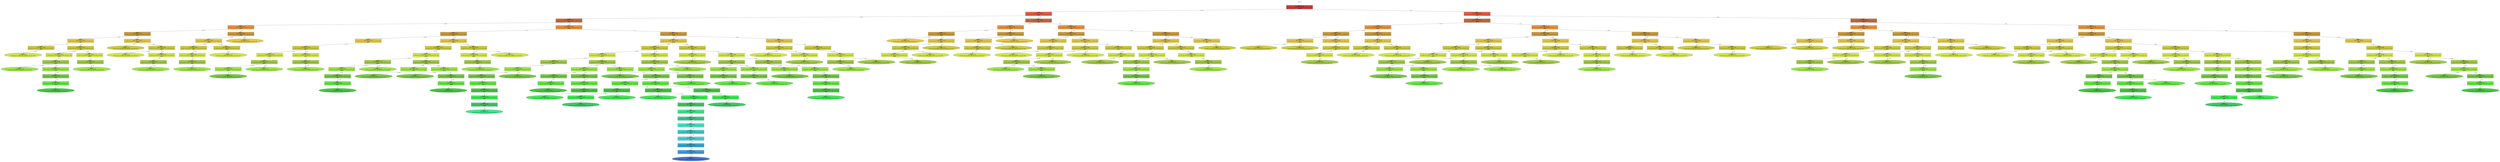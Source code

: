 digraph Tree {
splines=false;
graph [pad=".25", ranksep="0.5", nodesep="1"];
node [shape=rect, style="filled", color="black", fontname="helvetica",fillcolor="white"] ;
edge [fontname="helvetica"] ;
0 [label="CIFAR_10", shape=plaintext];
0:s -> 1:n [style=invis];   
1 [label=<<b> Class=0 </b> <br/> error: 1.000, n=60000 <br/> p: (0.10, 0.10, 0.10, 0.10, 0.10, 0.10, 0.10, 0.10, 0.10, 0.10) <br/><b>a2086</b>>, fillcolor="0.000 0.7 0.800", shape="rect"];
2 [label=<<b> Class=6 </b> <br/> error: 0.966, n=33944 <br/> p: (0.04, 0.10, 0.12, 0.12, 0.14, 0.14, 0.14, 0.10, 0.04, 0.05) <br/><b>a2544</b>>, fillcolor="0.027 0.7 0.900", shape="rect"];
1:s -> 2:n [label="<= 147"] ;
3 [label=<<b> Class=4 </b> <br/> error: 0.942, n=24490 <br/> p: (0.03, 0.07, 0.14, 0.12, 0.17, 0.12, 0.17, 0.11, 0.03, 0.05) <br/><b>a1813</b>>, fillcolor="0.055 0.7 0.800", shape="rect"];
2:s -> 3:n [label="<= 137"] ;
4 [label=<<b> Class=6 </b> <br/> error: 0.954, n=5174 <br/> p: (0.03, 0.16, 0.10, 0.13, 0.10, 0.10, 0.18, 0.07, 0.04, 0.10) <br/><b>a2107</b>>, fillcolor="0.082 0.7 0.900", shape="rect"];
3:s -> 4:n [label="<= 60"] ;
5 [label=<<b> Class=6 </b> <br/> error: 0.938, n=3737 <br/> p: (0.03, 0.14, 0.11, 0.13, 0.11, 0.10, 0.21, 0.07, 0.03, 0.06) <br/><b>a2974</b>>, fillcolor="0.109 0.7 0.800", shape="rect"];
4:s -> 5:n [label="<= 112"] ;
6 [label=<<b> Class=6 </b> <br/> error: 0.925, n=2442 <br/> p: (0.04, 0.10, 0.13, 0.14, 0.11, 0.10, 0.24, 0.07, 0.03, 0.04) <br/><b>a939</b>>, fillcolor="0.136 0.7 0.900", shape="rect"];
5:s -> 6:n [label="<= 83"] ;
7 [label=<<b> Class=1 </b> <br/> error: 0.933, n=418 <br/> p: (0.09, 0.22, 0.11, 0.15, 0.04, 0.07, 0.16, 0.03, 0.06, 0.07) <br/><b>a455</b>>, fillcolor="0.164 0.7 0.800", shape="rect"];
6:s -> 7:n [label="<= 31"] ;
8 [label=<<b> Class=6 </b> <br/> error: 0.941, n=330 <br/> p: (0.08, 0.14, 0.13, 0.17, 0.05, 0.06, 0.19, 0.03, 0.07, 0.06) >, fillcolor="0.191 0.7 0.900", shape="oval"];
7:s -> 8:n [label="<= 154"] ;
9 [label=<<b> Class=6 </b> <br/> error: 0.904, n=2024 <br/> p: (0.03, 0.08, 0.13, 0.14, 0.12, 0.11, 0.26, 0.08, 0.02, 0.04) <br/><b>a594</b>>, fillcolor="0.164 0.7 0.800", shape="rect"];
6:s -> 9:n [label="> 31"] ;
10 [label=<<b> Class=6 </b> <br/> error: 0.897, n=1271 <br/> p: (0.03, 0.04, 0.15, 0.16, 0.15, 0.12, 0.22, 0.09, 0.01, 0.03) <br/><b>a2663</b>>, fillcolor="0.191 0.7 0.900", shape="rect"];
9:s -> 10:n [label="<= 130"] ;
11 [label=<<b> Class=6 </b> <br/> error: 0.886, n=1125 <br/> p: (0.03, 0.04, 0.16, 0.15, 0.15, 0.11, 0.24, 0.09, 0.01, 0.02) <br/><b>a1519</b>>, fillcolor="0.218 0.7 0.800", shape="rect"];
10:s -> 11:n [label="<= 144"] ;
12 [label=<<b> Class=2 </b> <br/> error: 0.896, n=349 <br/> p: (0.04, 0.05, 0.18, 0.15, 0.15, 0.18, 0.11, 0.11, 0.01, 0.02) >, fillcolor="0.245 0.7 0.900", shape="oval"];
11:s -> 12:n [label="<= 54"] ;
13 [label=<<b> Class=6 </b> <br/> error: 0.863, n=776 <br/> p: (0.03, 0.04, 0.15, 0.15, 0.15, 0.07, 0.29, 0.08, 0.02, 0.03) <br/><b>a2347</b>>, fillcolor="0.245 0.7 0.900", shape="rect"];
11:s -> 13:n [label="> 54"] ;
14 [label=<<b> Class=6 </b> <br/> error: 0.837, n=677 <br/> p: (0.03, 0.03, 0.13, 0.16, 0.16, 0.07, 0.32, 0.06, 0.01, 0.03) <br/><b>a1707</b>>, fillcolor="0.273 0.7 0.800", shape="rect"];
13:s -> 14:n [label="<= 132"] ;
15 [label=<<b> Class=6 </b> <br/> error: 0.801, n=509 <br/> p: (0.03, 0.01, 0.14, 0.17, 0.17, 0.08, 0.32, 0.06, 0.00, 0.02) <br/><b>a2551</b>>, fillcolor="0.300 0.7 0.900", shape="rect"];
14:s -> 15:n [label="> 48"] ;
16 [label=<<b> Class=6 </b> <br/> error: 0.751, n=416 <br/> p: (0.01, 0.00, 0.14, 0.17, 0.19, 0.08, 0.35, 0.05, 0.00, 0.01) >, fillcolor="0.327 0.7 0.800", shape="oval"];
15:s -> 16:n [label="<= 98"] ;
17 [label=<<b> Class=6 </b> <br/> error: 0.877, n=753 <br/> p: (0.03, 0.13, 0.09, 0.10, 0.09, 0.10, 0.33, 0.05, 0.03, 0.05) <br/><b>a1618</b>>, fillcolor="0.191 0.7 0.900", shape="rect"];
9:s -> 17:n [label="> 130"] ;
18 [label=<<b> Class=6 </b> <br/> error: 0.858, n=668 <br/> p: (0.03, 0.09, 0.10, 0.11, 0.09, 0.10, 0.37, 0.05, 0.03, 0.04) <br/><b>a2765</b>>, fillcolor="0.218 0.7 0.800", shape="rect"];
17:s -> 18:n [label="> 87"] ;
19 [label=<<b> Class=6 </b> <br/> error: 0.819, n=432 <br/> p: (0.03, 0.10, 0.12, 0.08, 0.11, 0.05, 0.41, 0.06, 0.02, 0.03) >, fillcolor="0.245 0.7 0.900", shape="oval"];
18:s -> 19:n [label="<= 89"] ;
20 [label=<<b> Class=1 </b> <br/> error: 0.925, n=1295 <br/> p: (0.02, 0.23, 0.08, 0.11, 0.11, 0.09, 0.15, 0.08, 0.03, 0.11) <br/><b>a1818</b>>, fillcolor="0.136 0.7 0.900", shape="rect"];
5:s -> 20:n [label="> 83"] ;
21 [label=<<b> Class=1 </b> <br/> error: 0.812, n=326 <br/> p: (0.01, 0.39, 0.05, 0.09, 0.06, 0.05, 0.11, 0.04, 0.02, 0.17) >, fillcolor="0.164 0.7 0.800", shape="oval"];
20:s -> 21:n [label="<= 40"] ;
22 [label=<<b> Class=1 </b> <br/> error: 0.940, n=969 <br/> p: (0.02, 0.17, 0.10, 0.11, 0.12, 0.11, 0.17, 0.09, 0.03, 0.08) <br/><b>a1870</b>>, fillcolor="0.164 0.7 0.800", shape="rect"];
20:s -> 22:n [label="> 40"] ;
23 [label=<<b> Class=1 </b> <br/> error: 0.916, n=436 <br/> p: (0.01, 0.25, 0.10, 0.09, 0.07, 0.08, 0.16, 0.07, 0.04, 0.13) >, fillcolor="0.191 0.7 0.900", shape="oval"];
22:s -> 23:n [label="<= 68"] ;
24 [label=<<b> Class=6 </b> <br/> error: 0.928, n=533 <br/> p: (0.02, 0.12, 0.09, 0.13, 0.17, 0.13, 0.18, 0.11, 0.02, 0.05) <br/><b>a2417</b>>, fillcolor="0.191 0.7 0.900", shape="rect"];
22:s -> 24:n [label="> 68"] ;
25 [label=<<b> Class=4 </b> <br/> error: 0.935, n=328 <br/> p: (0.02, 0.16, 0.09, 0.09, 0.18, 0.07, 0.17, 0.12, 0.03, 0.06) <br/><b>a2503</b>>, fillcolor="0.218 0.7 0.800", shape="rect"];
24:s -> 25:n [label="> 69"] ;
26 [label=<<b> Class=4 </b> <br/> error: 0.914, n=303 <br/> p: (0.02, 0.16, 0.10, 0.08, 0.19, 0.06, 0.19, 0.13, 0.02, 0.04) >, fillcolor="0.245 0.7 0.900", shape="oval"];
25:s -> 26:n [label="<= 187"] ;
27 [label=<<b> Class=1 </b> <br/> error: 0.945, n=1437 <br/> p: (0.04, 0.21, 0.07, 0.12, 0.06, 0.08, 0.10, 0.06, 0.07, 0.18) <br/><b>a2105</b>>, fillcolor="0.109 0.7 0.800", shape="rect"];
4:s -> 27:n [label="> 112"] ;
28 [label=<<b> Class=1 </b> <br/> error: 0.961, n=1114 <br/> p: (0.04, 0.21, 0.08, 0.12, 0.08, 0.09, 0.12, 0.06, 0.09, 0.12) <br/><b>a2448</b>>, fillcolor="0.136 0.7 0.900", shape="rect"];
27:s -> 28:n [label="<= 199"] ;
29 [label=<<b> Class=1 </b> <br/> error: 0.957, n=697 <br/> p: (0.02, 0.16, 0.08, 0.15, 0.09, 0.11, 0.13, 0.07, 0.05, 0.12) <br/><b>a563</b>>, fillcolor="0.164 0.7 0.800", shape="rect"];
28:s -> 29:n [label="<= 106"] ;
30 [label=<<b> Class=3 </b> <br/> error: 0.952, n=650 <br/> p: (0.02, 0.15, 0.09, 0.17, 0.09, 0.12, 0.14, 0.08, 0.04, 0.11) <br/><b>a1863</b>>, fillcolor="0.191 0.7 0.900", shape="rect"];
29:s -> 30:n [label="<= 208"] ;
31 [label=<<b> Class=3 </b> <br/> error: 0.950, n=573 <br/> p: (0.02, 0.12, 0.09, 0.17, 0.10, 0.12, 0.15, 0.09, 0.04, 0.09) <br/><b>a831</b>>, fillcolor="0.218 0.7 0.800", shape="rect"];
30:s -> 31:n [label="> 25"] ;
32 [label=<<b> Class=6 </b> <br/> error: 0.925, n=393 <br/> p: (0.02, 0.10, 0.07, 0.16, 0.12, 0.16, 0.18, 0.09, 0.01, 0.09) >, fillcolor="0.245 0.7 0.900", shape="oval"];
31:s -> 32:n [label="> 82"] ;
33 [label=<<b> Class=1 </b> <br/> error: 0.915, n=417 <br/> p: (0.08, 0.28, 0.06, 0.07, 0.06, 0.04, 0.11, 0.04, 0.14, 0.13) <br/><b>a1023</b>>, fillcolor="0.164 0.7 0.800", shape="rect"];
28:s -> 33:n [label="> 106"] ;
34 [label=<<b> Class=1 </b> <br/> error: 0.903, n=328 <br/> p: (0.06, 0.30, 0.06, 0.06, 0.06, 0.05, 0.13, 0.04, 0.09, 0.14) >, fillcolor="0.191 0.7 0.900", shape="oval"];
33:s -> 34:n [label="> 64"] ;
35 [label=<<b> Class=9 </b> <br/> error: 0.795, n=323 <br/> p: (0.03, 0.22, 0.04, 0.10, 0.02, 0.07, 0.05, 0.07, 0.02, 0.38) >, fillcolor="0.136 0.7 0.900", shape="oval"];
27:s -> 35:n [label="> 199"] ;
36 [label=<<b> Class=4 </b> <br/> error: 0.924, n=19316 <br/> p: (0.03, 0.05, 0.15, 0.12, 0.19, 0.13, 0.16, 0.12, 0.03, 0.03) <br/><b>a1552</b>>, fillcolor="0.082 0.7 0.900", shape="rect"];
3:s -> 36:n [label="> 60"] ;
37 [label=<<b> Class=7 </b> <br/> error: 0.926, n=5969 <br/> p: (0.04, 0.06, 0.15, 0.11, 0.18, 0.14, 0.07, 0.19, 0.02, 0.05) <br/><b>a1833</b>>, fillcolor="0.109 0.7 0.800", shape="rect"];
36:s -> 37:n [label="<= 72"] ;
38 [label=<<b> Class=5 </b> <br/> error: 0.969, n=1777 <br/> p: (0.05, 0.10, 0.13, 0.12, 0.13, 0.13, 0.12, 0.12, 0.03, 0.08) <br/><b>a528</b>>, fillcolor="0.136 0.7 0.900", shape="rect"];
37:s -> 38:n [label="<= 84"] ;
39 [label=<<b> Class=5 </b> <br/> error: 0.960, n=1669 <br/> p: (0.05, 0.08, 0.13, 0.13, 0.14, 0.14, 0.12, 0.12, 0.03, 0.06) <br/><b>a2474</b>>, fillcolor="0.164 0.7 0.800", shape="rect"];
38:s -> 39:n [label="<= 131"] ;
40 [label=<<b> Class=5 </b> <br/> error: 0.922, n=1008 <br/> p: (0.03, 0.06, 0.12, 0.16, 0.14, 0.16, 0.16, 0.13, 0.02, 0.04) <br/><b>a2141</b>>, fillcolor="0.191 0.7 0.900", shape="rect"];
39:s -> 40:n [label="<= 78"] ;
41 [label=<<b> Class=6 </b> <br/> error: 0.913, n=919 <br/> p: (0.03, 0.06, 0.12, 0.15, 0.15, 0.16, 0.17, 0.13, 0.02, 0.02) <br/><b>a2935</b>>, fillcolor="0.218 0.7 0.800", shape="rect"];
40:s -> 41:n [label="<= 191"] ;
42 [label=<<b> Class=6 </b> <br/> error: 0.910, n=608 <br/> p: (0.03, 0.06, 0.13, 0.13, 0.18, 0.12, 0.21, 0.10, 0.02, 0.02) <br/><b>a642</b>>, fillcolor="0.245 0.7 0.900", shape="rect"];
41:s -> 42:n [label="<= 104"] ;
43 [label=<<b> Class=4 </b> <br/> error: 0.896, n=424 <br/> p: (0.03, 0.07, 0.16, 0.15, 0.21, 0.08, 0.20, 0.06, 0.03, 0.02) >, fillcolor="0.273 0.7 0.800", shape="oval"];
42:s -> 43:n [label="<= 109"] ;
44 [label=<<b> Class=5 </b> <br/> error: 0.865, n=311 <br/> p: (0.03, 0.06, 0.10, 0.19, 0.08, 0.24, 0.09, 0.18, 0.01, 0.02) >, fillcolor="0.245 0.7 0.900", shape="oval"];
41:s -> 44:n [label="> 104"] ;
45 [label=<<b> Class=2 </b> <br/> error: 0.978, n=661 <br/> p: (0.08, 0.11, 0.16, 0.08, 0.14, 0.10, 0.07, 0.12, 0.04, 0.09) <br/><b>a2511</b>>, fillcolor="0.191 0.7 0.900", shape="rect"];
39:s -> 45:n [label="> 78"] ;
46 [label=<<b> Class=1 </b> <br/> error: 0.982, n=393 <br/> p: (0.10, 0.15, 0.13, 0.09, 0.13, 0.08, 0.07, 0.08, 0.06, 0.12) <br/><b>a2099</b>>, fillcolor="0.218 0.7 0.800", shape="rect"];
45:s -> 46:n [label="> 61"] ;
47 [label=<<b> Class=2 </b> <br/> error: 0.975, n=308 <br/> p: (0.10, 0.14, 0.15, 0.10, 0.15, 0.08, 0.07, 0.08, 0.06, 0.06) >, fillcolor="0.245 0.7 0.900", shape="oval"];
46:s -> 47:n [label="<= 138"] ;
48 [label=<<b> Class=7 </b> <br/> error: 0.890, n=4192 <br/> p: (0.04, 0.04, 0.16, 0.11, 0.20, 0.14, 0.05, 0.22, 0.02, 0.03) <br/><b>a2767</b>>, fillcolor="0.136 0.7 0.900", shape="rect"];
37:s -> 48:n [label="> 84"] ;
49 [label=<<b> Class=4 </b> <br/> error: 0.884, n=3118 <br/> p: (0.03, 0.04, 0.17, 0.09, 0.22, 0.13, 0.06, 0.20, 0.01, 0.04) <br/><b>a2109</b>>, fillcolor="0.164 0.7 0.800", shape="rect"];
48:s -> 49:n [label="<= 127"] ;
50 [label=<<b> Class=4 </b> <br/> error: 0.872, n=2837 <br/> p: (0.03, 0.04, 0.18, 0.09, 0.24, 0.13, 0.06, 0.19, 0.01, 0.03) <br/><b>a1624</b>>, fillcolor="0.191 0.7 0.900", shape="rect"];
49:s -> 50:n [label="<= 179"] ;
51 [label=<<b> Class=4 </b> <br/> error: 0.898, n=1193 <br/> p: (0.03, 0.07, 0.12, 0.10, 0.24, 0.11, 0.08, 0.20, 0.02, 0.04) <br/><b>a1778</b>>, fillcolor="0.218 0.7 0.800", shape="rect"];
50:s -> 51:n [label="<= 93"] ;
52 [label=<<b> Class=4 </b> <br/> error: 0.917, n=878 <br/> p: (0.04, 0.07, 0.12, 0.12, 0.24, 0.12, 0.10, 0.14, 0.02, 0.04) <br/><b>a2448</b>>, fillcolor="0.245 0.7 0.900", shape="rect"];
51:s -> 52:n [label="<= 134"] ;
53 [label=<<b> Class=4 </b> <br/> error: 0.895, n=589 <br/> p: (0.02, 0.04, 0.12, 0.15, 0.22, 0.14, 0.12, 0.14, 0.01, 0.03) <br/><b>a464</b>>, fillcolor="0.273 0.7 0.800", shape="rect"];
52:s -> 53:n [label="<= 82"] ;
54 [label=<<b> Class=4 </b> <br/> error: 0.866, n=484 <br/> p: (0.02, 0.02, 0.13, 0.18, 0.23, 0.15, 0.08, 0.15, 0.01, 0.02) <br/><b>a2857</b>>, fillcolor="0.300 0.7 0.900", shape="rect"];
53:s -> 54:n [label="<= 109"] ;
55 [label=<<b> Class=4 </b> <br/> error: 0.857, n=350 <br/> p: (0.03, 0.02, 0.16, 0.13, 0.27, 0.11, 0.09, 0.16, 0.01, 0.02) >, fillcolor="0.327 0.7 0.800", shape="oval"];
54:s -> 55:n [label="<= 122"] ;
56 [label=<<b> Class=7 </b> <br/> error: 0.780, n=315 <br/> p: (0.01, 0.05, 0.10, 0.05, 0.25, 0.08, 0.03, 0.37, 0.02, 0.03) >, fillcolor="0.245 0.7 0.900", shape="oval"];
51:s -> 56:n [label="> 134"] ;
57 [label=<<b> Class=4 </b> <br/> error: 0.836, n=1644 <br/> p: (0.03, 0.02, 0.23, 0.09, 0.24, 0.14, 0.05, 0.18, 0.01, 0.02) <br/><b>a1342</b>>, fillcolor="0.218 0.7 0.800", shape="rect"];
50:s -> 57:n [label="> 93"] ;
58 [label=<<b> Class=4 </b> <br/> error: 0.831, n=485 <br/> p: (0.01, 0.03, 0.11, 0.12, 0.28, 0.15, 0.05, 0.22, 0.01, 0.03) <br/><b>a202</b>>, fillcolor="0.245 0.7 0.900", shape="rect"];
57:s -> 58:n [label="<= 88"] ;
59 [label=<<b> Class=4 </b> <br/> error: 0.806, n=405 <br/> p: (0.01, 0.04, 0.11, 0.11, 0.31, 0.10, 0.05, 0.24, 0.01, 0.02) >, fillcolor="0.273 0.7 0.800", shape="oval"];
58:s -> 59:n [label="<= 161"] ;
60 [label=<<b> Class=2 </b> <br/> error: 0.822, n=1159 <br/> p: (0.04, 0.01, 0.27, 0.07, 0.22, 0.14, 0.04, 0.16, 0.01, 0.01) <br/><b>a1352</b>>, fillcolor="0.245 0.7 0.900", shape="rect"];
57:s -> 60:n [label="> 88"] ;
61 [label=<<b> Class=7 </b> <br/> error: 0.840, n=476 <br/> p: (0.04, 0.02, 0.20, 0.10, 0.17, 0.16, 0.05, 0.24, 0.01, 0.01) >, fillcolor="0.273 0.7 0.800", shape="oval"];
60:s -> 61:n [label="<= 104"] ;
62 [label=<<b> Class=2 </b> <br/> error: 0.788, n=683 <br/> p: (0.04, 0.01, 0.33, 0.06, 0.26, 0.13, 0.04, 0.11, 0.02, 0.01) <br/><b>a2233</b>>, fillcolor="0.273 0.7 0.800", shape="rect"];
60:s -> 62:n [label="> 104"] ;
63 [label=<<b> Class=2 </b> <br/> error: 0.713, n=457 <br/> p: (0.02, 0.00, 0.34, 0.05, 0.30, 0.14, 0.04, 0.09, 0.00, 0.00) <br/><b>a1088</b>>, fillcolor="0.300 0.7 0.900", shape="rect"];
62:s -> 63:n [label="<= 120"] ;
64 [label=<<b> Class=2 </b> <br/> error: 0.680, n=316 <br/> p: (0.03, 0.00, 0.43, 0.04, 0.24, 0.14, 0.03, 0.07, 0.00, 0.00) >, fillcolor="0.327 0.7 0.800", shape="oval"];
63:s -> 64:n [label="> 98"] ;
65 [label=<<b> Class=7 </b> <br/> error: 0.869, n=1074 <br/> p: (0.06, 0.04, 0.11, 0.14, 0.12, 0.18, 0.02, 0.27, 0.04, 0.02) <br/><b>a704</b>>, fillcolor="0.164 0.7 0.800", shape="rect"];
48:s -> 65:n [label="> 127"] ;
66 [label=<<b> Class=5 </b> <br/> error: 0.889, n=692 <br/> p: (0.07, 0.04, 0.12, 0.16, 0.13, 0.23, 0.01, 0.17, 0.05, 0.02) <br/><b>a2688</b>>, fillcolor="0.191 0.7 0.900", shape="rect"];
65:s -> 66:n [label="<= 173"] ;
67 [label=<<b> Class=5 </b> <br/> error: 0.838, n=411 <br/> p: (0.03, 0.03, 0.14, 0.20, 0.10, 0.28, 0.01, 0.14, 0.04, 0.01) <br/><b>a3004</b>>, fillcolor="0.218 0.7 0.800", shape="rect"];
66:s -> 67:n [label="<= 110"] ;
68 [label=<<b> Class=5 </b> <br/> error: 0.819, n=323 <br/> p: (0.03, 0.03, 0.12, 0.17, 0.12, 0.30, 0.01, 0.18, 0.04, 0.01) >, fillcolor="0.245 0.7 0.900", shape="oval"];
67:s -> 68:n [label="> 54"] ;
69 [label=<<b> Class=7 </b> <br/> error: 0.771, n=382 <br/> p: (0.04, 0.04, 0.09, 0.11, 0.10, 0.10, 0.03, 0.45, 0.02, 0.01) >, fillcolor="0.191 0.7 0.900", shape="oval"];
65:s -> 69:n [label="> 173"] ;
70 [label=<<b> Class=6 </b> <br/> error: 0.906, n=13347 <br/> p: (0.03, 0.04, 0.15, 0.12, 0.19, 0.12, 0.20, 0.08, 0.03, 0.03) <br/><b>a2639</b>>, fillcolor="0.109 0.7 0.800", shape="rect"];
36:s -> 70:n [label="> 72"] ;
71 [label=<<b> Class=6 </b> <br/> error: 0.883, n=11320 <br/> p: (0.02, 0.03, 0.16, 0.12, 0.21, 0.10, 0.22, 0.09, 0.02, 0.03) <br/><b>a2382</b>>, fillcolor="0.136 0.7 0.900", shape="rect"];
70:s -> 71:n [label="<= 144"] ;
72 [label=<<b> Class=6 </b> <br/> error: 0.843, n=7797 <br/> p: (0.02, 0.03, 0.15, 0.13, 0.22, 0.09, 0.26, 0.07, 0.01, 0.02) <br/><b>a2804</b>>, fillcolor="0.164 0.7 0.800", shape="rect"];
71:s -> 72:n [label="<= 108"] ;
73 [label=<<b> Class=6 </b> <br/> error: 0.824, n=6715 <br/> p: (0.02, 0.03, 0.16, 0.11, 0.24, 0.08, 0.28, 0.07, 0.01, 0.02) <br/><b>a1730</b>>, fillcolor="0.191 0.7 0.900", shape="rect"];
72:s -> 73:n [label="<= 142"] ;
74 [label=<<b> Class=6 </b> <br/> error: 0.817, n=1685 <br/> p: (0.01, 0.04, 0.10, 0.15, 0.15, 0.10, 0.36, 0.05, 0.01, 0.03) <br/><b>a2143</b>>, fillcolor="0.218 0.7 0.800", shape="rect"];
73:s -> 74:n [label="<= 75"] ;
75 [label=<<b> Class=6 </b> <br/> error: 0.795, n=1568 <br/> p: (0.01, 0.03, 0.10, 0.15, 0.16, 0.10, 0.37, 0.05, 0.01, 0.02) <br/><b>a2765</b>>, fillcolor="0.245 0.7 0.900", shape="rect"];
74:s -> 75:n [label="<= 160"] ;
76 [label=<<b> Class=6 </b> <br/> error: 0.782, n=1193 <br/> p: (0.02, 0.04, 0.12, 0.12, 0.16, 0.08, 0.40, 0.04, 0.01, 0.02) <br/><b>a1552</b>>, fillcolor="0.273 0.7 0.800", shape="rect"];
75:s -> 76:n [label="<= 100"] ;
77 [label=<<b> Class=6 </b> <br/> error: 0.807, n=913 <br/> p: (0.02, 0.03, 0.14, 0.14, 0.18, 0.08, 0.35, 0.05, 0.01, 0.02) <br/><b>a720</b>>, fillcolor="0.300 0.7 0.900", shape="rect"];
76:s -> 77:n [label="<= 139"] ;
78 [label=<<b> Class=6 </b> <br/> error: 0.757, n=628 <br/> p: (0.00, 0.02, 0.12, 0.17, 0.17, 0.09, 0.38, 0.04, 0.00, 0.02) <br/><b>a217</b>>, fillcolor="0.327 0.7 0.800", shape="rect"];
77:s -> 78:n [label="> 78"] ;
79 [label=<<b> Class=6 </b> <br/> error: 0.717, n=455 <br/> p: (0.00, 0.01, 0.13, 0.13, 0.19, 0.06, 0.41, 0.04, 0.00, 0.02) <br/><b>a1882</b>>, fillcolor="0.355 0.7 0.900", shape="rect"];
78:s -> 79:n [label="<= 136"] ;
80 [label=<<b> Class=6 </b> <br/> error: 0.703, n=406 <br/> p: (0.00, 0.01, 0.14, 0.11, 0.20, 0.06, 0.42, 0.05, 0.00, 0.01) <br/><b>a1680</b>>, fillcolor="0.382 0.7 0.800", shape="rect"];
79:s -> 80:n [label="> 38"] ;
81 [label=<<b> Class=6 </b> <br/> error: 0.633, n=312 <br/> p: (0.00, 0.00, 0.13, 0.08, 0.22, 0.04, 0.47, 0.04, 0.00, 0.00) >, fillcolor="0.409 0.7 0.900", shape="oval"];
80:s -> 81:n [label="> 82"] ;
82 [label=<<b> Class=6 </b> <br/> error: 0.780, n=375 <br/> p: (0.01, 0.02, 0.04, 0.25, 0.13, 0.17, 0.29, 0.07, 0.01, 0.01) >, fillcolor="0.273 0.7 0.800", shape="oval"];
75:s -> 82:n [label="> 100"] ;
83 [label=<<b> Class=4 </b> <br/> error: 0.816, n=5030 <br/> p: (0.02, 0.02, 0.18, 0.10, 0.27, 0.07, 0.25, 0.07, 0.01, 0.02) <br/><b>a1122</b>>, fillcolor="0.218 0.7 0.800", shape="rect"];
73:s -> 83:n [label="> 75"] ;
84 [label=<<b> Class=4 </b> <br/> error: 0.823, n=1315 <br/> p: (0.01, 0.04, 0.08, 0.13, 0.30, 0.08, 0.24, 0.08, 0.01, 0.02) <br/><b>a1791</b>>, fillcolor="0.245 0.7 0.900", shape="rect"];
83:s -> 84:n [label="<= 72"] ;
85 [label=<<b> Class=6 </b> <br/> error: 0.785, n=589 <br/> p: (0.01, 0.04, 0.10, 0.15, 0.26, 0.06, 0.32, 0.02, 0.01, 0.02) <br/><b>a365</b>>, fillcolor="0.273 0.7 0.800", shape="rect"];
84:s -> 85:n [label="<= 103"] ;
86 [label=<<b> Class=6 </b> <br/> error: 0.758, n=533 <br/> p: (0.01, 0.03, 0.09, 0.16, 0.25, 0.05, 0.35, 0.02, 0.01, 0.02) <br/><b>a527</b>>, fillcolor="0.300 0.7 0.900", shape="rect"];
85:s -> 86:n [label="> 47"] ;
87 [label=<<b> Class=6 </b> <br/> error: 0.720, n=343 <br/> p: (0.01, 0.03, 0.07, 0.15, 0.19, 0.05, 0.45, 0.01, 0.01, 0.02) >, fillcolor="0.327 0.7 0.800", shape="oval"];
86:s -> 87:n [label="> 123"] ;
88 [label=<<b> Class=4 </b> <br/> error: 0.825, n=726 <br/> p: (0.01, 0.04, 0.06, 0.12, 0.33, 0.10, 0.17, 0.12, 0.01, 0.03) <br/><b>a158</b>>, fillcolor="0.273 0.7 0.800", shape="rect"];
84:s -> 88:n [label="> 103"] ;
89 [label=<<b> Class=4 </b> <br/> error: 0.764, n=518 <br/> p: (0.00, 0.04, 0.06, 0.09, 0.42, 0.09, 0.16, 0.11, 0.01, 0.02) <br/><b>a331</b>>, fillcolor="0.300 0.7 0.900", shape="rect"];
88:s -> 89:n [label="<= 112"] ;
90 [label=<<b> Class=4 </b> <br/> error: 0.764, n=352 <br/> p: (0.00, 0.04, 0.04, 0.10, 0.37, 0.10, 0.22, 0.12, 0.00, 0.02) <br/><b>a2808</b>>, fillcolor="0.327 0.7 0.800", shape="rect"];
89:s -> 90:n [label="> 77"] ;
91 [label=<<b> Class=4 </b> <br/> error: 0.762, n=334 <br/> p: (0.00, 0.03, 0.04, 0.10, 0.38, 0.10, 0.19, 0.13, 0.00, 0.02) >, fillcolor="0.355 0.7 0.900", shape="oval"];
90:s -> 91:n [label="> 34"] ;
92 [label=<<b> Class=4 </b> <br/> error: 0.803, n=3715 <br/> p: (0.02, 0.02, 0.21, 0.08, 0.25, 0.07, 0.25, 0.07, 0.01, 0.02) <br/><b>a1289</b>>, fillcolor="0.245 0.7 0.900", shape="rect"];
83:s -> 92:n [label="> 72"] ;
93 [label=<<b> Class=6 </b> <br/> error: 0.862, n=568 <br/> p: (0.02, 0.04, 0.10, 0.11, 0.17, 0.13, 0.26, 0.15, 0.01, 0.02) >, fillcolor="0.273 0.7 0.800", shape="oval"];
92:s -> 93:n [label="<= 74"] ;
94 [label=<<b> Class=4 </b> <br/> error: 0.780, n=3147 <br/> p: (0.02, 0.01, 0.23, 0.08, 0.27, 0.06, 0.25, 0.06, 0.01, 0.02) <br/><b>a2942</b>>, fillcolor="0.273 0.7 0.800", shape="rect"];
92:s -> 94:n [label="> 74"] ;
95 [label=<<b> Class=4 </b> <br/> error: 0.748, n=2366 <br/> p: (0.02, 0.01, 0.25, 0.06, 0.31, 0.05, 0.24, 0.05, 0.01, 0.01) <br/><b>a1562</b>>, fillcolor="0.300 0.7 0.900", shape="rect"];
94:s -> 95:n [label="<= 114"] ;
96 [label=<<b> Class=6 </b> <br/> error: 0.768, n=767 <br/> p: (0.02, 0.02, 0.18, 0.09, 0.24, 0.05, 0.34, 0.06, 0.01, 0.02) <br/><b>a295</b>>, fillcolor="0.327 0.7 0.800", shape="rect"];
95:s -> 96:n [label="<= 98"] ;
97 [label=<<b> Class=6 </b> <br/> error: 0.732, n=452 <br/> p: (0.02, 0.01, 0.21, 0.04, 0.29, 0.03, 0.32, 0.06, 0.01, 0.02) <br/><b>a258</b>>, fillcolor="0.355 0.7 0.900", shape="rect"];
96:s -> 97:n [label="<= 132"] ;
98 [label=<<b> Class=4 </b> <br/> error: 0.724, n=351 <br/> p: (0.02, 0.01, 0.24, 0.03, 0.32, 0.04, 0.26, 0.04, 0.01, 0.03) >, fillcolor="0.382 0.7 0.800", shape="oval"];
97:s -> 98:n [label="<= 127"] ;
99 [label=<<b> Class=6 </b> <br/> error: 0.778, n=315 <br/> p: (0.02, 0.03, 0.14, 0.16, 0.17, 0.06, 0.36, 0.06, 0.00, 0.01) >, fillcolor="0.355 0.7 0.900", shape="oval"];
96:s -> 99:n [label="> 132"] ;
100 [label=<<b> Class=4 </b> <br/> error: 0.724, n=1599 <br/> p: (0.02, 0.01, 0.28, 0.05, 0.34, 0.06, 0.19, 0.05, 0.01, 0.01) <br/><b>a1528</b>>, fillcolor="0.327 0.7 0.800", shape="rect"];
95:s -> 100:n [label="> 98"] ;
101 [label=<<b> Class=6 </b> <br/> error: 0.765, n=318 <br/> p: (0.03, 0.00, 0.18, 0.05, 0.25, 0.05, 0.33, 0.08, 0.01, 0.02) >, fillcolor="0.355 0.7 0.900", shape="oval"];
100:s -> 101:n [label="<= 101"] ;
102 [label=<<b> Class=4 </b> <br/> error: 0.700, n=1281 <br/> p: (0.02, 0.01, 0.30, 0.05, 0.36, 0.06, 0.15, 0.04, 0.00, 0.01) <br/><b>a1661</b>>, fillcolor="0.355 0.7 0.900", shape="rect"];
100:s -> 102:n [label="> 101"] ;
103 [label=<<b> Class=4 </b> <br/> error: 0.685, n=1153 <br/> p: (0.02, 0.00, 0.32, 0.04, 0.38, 0.06, 0.13, 0.04, 0.00, 0.01) <br/><b>a2201</b>>, fillcolor="0.382 0.7 0.800", shape="rect"];
102:s -> 103:n [label="> 87"] ;
104 [label=<<b> Class=4 </b> <br/> error: 0.664, n=1094 <br/> p: (0.02, 0.00, 0.32, 0.03, 0.39, 0.05, 0.13, 0.04, 0.00, 0.00) <br/><b>a1200</b>>, fillcolor="0.409 0.7 0.900", shape="rect"];
103:s -> 104:n [label="<= 153"] ;
105 [label=<<b> Class=4 </b> <br/> error: 0.650, n=1048 <br/> p: (0.02, 0.00, 0.32, 0.03, 0.40, 0.05, 0.14, 0.03, 0.00, 0.00) <br/><b>a1448</b>>, fillcolor="0.436 0.7 0.800", shape="rect"];
104:s -> 105:n [label="> 68"] ;
106 [label=<<b> Class=4 </b> <br/> error: 0.608, n=803 <br/> p: (0.02, 0.00, 0.35, 0.03, 0.41, 0.05, 0.12, 0.02, 0.00, 0.00) <br/><b>a630</b>>, fillcolor="0.464 0.7 0.900", shape="rect"];
105:s -> 106:n [label="> 103"] ;
107 [label=<<b> Class=4 </b> <br/> error: 0.559, n=599 <br/> p: (0.01, 0.00, 0.39, 0.03, 0.42, 0.03, 0.11, 0.01, 0.00, 0.00) <br/><b>a931</b>>, fillcolor="0.491 0.7 0.800", shape="rect"];
106:s -> 107:n [label="<= 162"] ;
108 [label=<<b> Class=4 </b> <br/> error: 0.536, n=497 <br/> p: (0.01, 0.00, 0.37, 0.02, 0.47, 0.03, 0.08, 0.01, 0.00, 0.00) <br/><b>a232</b>>, fillcolor="0.518 0.7 0.900", shape="rect"];
107:s -> 108:n [label="<= 156"] ;
109 [label=<<b> Class=4 </b> <br/> error: 0.540, n=383 <br/> p: (0.01, 0.00, 0.42, 0.02, 0.42, 0.04, 0.08, 0.01, 0.00, 0.00) <br/><b>a2704</b>>, fillcolor="0.545 0.7 0.800", shape="rect"];
108:s -> 109:n [label="> 103"] ;
110 [label=<<b> Class=4 </b> <br/> error: 0.523, n=369 <br/> p: (0.01, 0.00, 0.42, 0.02, 0.44, 0.05, 0.06, 0.01, 0.00, 0.00) <br/><b>a1030</b>>, fillcolor="0.573 0.7 0.900", shape="rect"];
109:s -> 110:n [label="> 17"] ;
111 [label=<<b> Class=2 </b> <br/> error: 0.501, n=351 <br/> p: (0.01, 0.00, 0.43, 0.02, 0.43, 0.04, 0.06, 0.00, 0.00, 0.00) >, fillcolor="0.600 0.7 0.800", shape="oval"];
110:s -> 111:n [label="> 74"] ;
112 [label=<<b> Class=6 </b> <br/> error: 0.836, n=781 <br/> p: (0.02, 0.02, 0.18, 0.13, 0.17, 0.06, 0.31, 0.08, 0.01, 0.04) <br/><b>a98</b>>, fillcolor="0.300 0.7 0.900", shape="rect"];
94:s -> 112:n [label="> 114"] ;
113 [label=<<b> Class=6 </b> <br/> error: 0.807, n=654 <br/> p: (0.01, 0.02, 0.19, 0.14, 0.14, 0.06, 0.33, 0.07, 0.01, 0.03) <br/><b>a1464</b>>, fillcolor="0.327 0.7 0.800", shape="rect"];
112:s -> 113:n [label="> 89"] ;
114 [label=<<b> Class=6 </b> <br/> error: 0.797, n=444 <br/> p: (0.01, 0.02, 0.13, 0.14, 0.15, 0.06, 0.38, 0.07, 0.02, 0.03) <br/><b>a1811</b>>, fillcolor="0.355 0.7 0.900", shape="rect"];
113:s -> 114:n [label="<= 141"] ;
115 [label=<<b> Class=6 </b> <br/> error: 0.787, n=302 <br/> p: (0.01, 0.02, 0.12, 0.13, 0.10, 0.08, 0.42, 0.05, 0.02, 0.04) >, fillcolor="0.382 0.7 0.800", shape="oval"];
114:s -> 115:n [label="<= 138"] ;
116 [label=<<b> Class=3 </b> <br/> error: 0.890, n=1082 <br/> p: (0.02, 0.03, 0.12, 0.22, 0.14, 0.18, 0.13, 0.09, 0.03, 0.02) <br/><b>a1908</b>>, fillcolor="0.191 0.7 0.900", shape="rect"];
72:s -> 116:n [label="> 142"] ;
117 [label=<<b> Class=3 </b> <br/> error: 0.875, n=1024 <br/> p: (0.02, 0.02, 0.13, 0.23, 0.15, 0.19, 0.13, 0.10, 0.03, 0.01) <br/><b>a1825</b>>, fillcolor="0.218 0.7 0.800", shape="rect"];
116:s -> 117:n [label="> 57"] ;
118 [label=<<b> Class=3 </b> <br/> error: 0.832, n=509 <br/> p: (0.01, 0.03, 0.11, 0.29, 0.10, 0.23, 0.12, 0.06, 0.04, 0.01) <br/><b>a144</b>>, fillcolor="0.245 0.7 0.900", shape="rect"];
117:s -> 118:n [label="<= 127"] ;
119 [label=<<b> Class=3 </b> <br/> error: 0.834, n=374 <br/> p: (0.01, 0.03, 0.12, 0.28, 0.13, 0.21, 0.13, 0.03, 0.05, 0.01) <br/><b>a2731</b>>, fillcolor="0.273 0.7 0.800", shape="rect"];
118:s -> 119:n [label="<= 139"] ;
120 [label=<<b> Class=3 </b> <br/> error: 0.800, n=316 <br/> p: (0.01, 0.03, 0.14, 0.31, 0.12, 0.20, 0.14, 0.02, 0.03, 0.01) >, fillcolor="0.300 0.7 0.900", shape="oval"];
119:s -> 120:n [label="<= 158"] ;
121 [label=<<b> Class=4 </b> <br/> error: 0.886, n=515 <br/> p: (0.03, 0.02, 0.15, 0.17, 0.20, 0.14, 0.13, 0.14, 0.02, 0.02) >, fillcolor="0.245 0.7 0.900", shape="oval"];
117:s -> 121:n [label="> 127"] ;
122 [label=<<b> Class=2 </b> <br/> error: 0.941, n=3523 <br/> p: (0.04, 0.05, 0.17, 0.11, 0.17, 0.13, 0.14, 0.11, 0.04, 0.04) <br/><b>a1746</b>>, fillcolor="0.164 0.7 0.800", shape="rect"];
71:s -> 122:n [label="> 108"] ;
123 [label=<<b> Class=6 </b> <br/> error: 0.965, n=640 <br/> p: (0.05, 0.13, 0.12, 0.06, 0.12, 0.08, 0.20, 0.07, 0.06, 0.11) <br/><b>a2105</b>>, fillcolor="0.191 0.7 0.900", shape="rect"];
122:s -> 123:n [label="<= 72"] ;
124 [label=<<b> Class=6 </b> <br/> error: 0.923, n=388 <br/> p: (0.02, 0.11, 0.15, 0.07, 0.13, 0.09, 0.24, 0.08, 0.03, 0.06) >, fillcolor="0.218 0.7 0.800", shape="oval"];
123:s -> 124:n [label="<= 113"] ;
125 [label=<<b> Class=2 </b> <br/> error: 0.918, n=2883 <br/> p: (0.04, 0.03, 0.18, 0.12, 0.18, 0.14, 0.12, 0.12, 0.03, 0.03) <br/><b>a1728</b>>, fillcolor="0.191 0.7 0.900", shape="rect"];
122:s -> 125:n [label="> 72"] ;
126 [label=<<b> Class=5 </b> <br/> error: 0.923, n=1218 <br/> p: (0.04, 0.03, 0.16, 0.15, 0.12, 0.20, 0.14, 0.08, 0.05, 0.03) <br/><b>a2068</b>>, fillcolor="0.218 0.7 0.800", shape="rect"];
125:s -> 126:n [label="<= 114"] ;
127 [label=<<b> Class=5 </b> <br/> error: 0.864, n=763 <br/> p: (0.02, 0.01, 0.16, 0.16, 0.13, 0.23, 0.16, 0.09, 0.02, 0.02) <br/><b>a2731</b>>, fillcolor="0.245 0.7 0.900", shape="rect"];
126:s -> 127:n [label="<= 104"] ;
128 [label=<<b> Class=6 </b> <br/> error: 0.861, n=576 <br/> p: (0.02, 0.01, 0.18, 0.16, 0.15, 0.16, 0.19, 0.10, 0.01, 0.02) <br/><b>a2387</b>>, fillcolor="0.273 0.7 0.800", shape="rect"];
127:s -> 128:n [label="<= 127"] ;
129 [label=<<b> Class=6 </b> <br/> error: 0.820, n=345 <br/> p: (0.02, 0.01, 0.19, 0.17, 0.19, 0.12, 0.23, 0.04, 0.00, 0.02) >, fillcolor="0.300 0.7 0.900", shape="oval"];
128:s -> 129:n [label="<= 123"] ;
130 [label=<<b> Class=2 </b> <br/> error: 0.971, n=455 <br/> p: (0.07, 0.05, 0.15, 0.12, 0.12, 0.15, 0.11, 0.06, 0.10, 0.06) <br/><b>a334</b>>, fillcolor="0.245 0.7 0.900", shape="rect"];
126:s -> 130:n [label="> 104"] ;
131 [label=<<b> Class=5 </b> <br/> error: 0.966, n=416 <br/> p: (0.05, 0.06, 0.15, 0.13, 0.13, 0.16, 0.12, 0.07, 0.08, 0.06) <br/><b>a2033</b>>, fillcolor="0.273 0.7 0.800", shape="rect"];
130:s -> 131:n [label="> 106"] ;
132 [label=<<b> Class=2 </b> <br/> error: 0.941, n=330 <br/> p: (0.05, 0.05, 0.17, 0.15, 0.15, 0.16, 0.12, 0.08, 0.05, 0.04) >, fillcolor="0.300 0.7 0.900", shape="oval"];
131:s -> 132:n [label="> 68"] ;
133 [label=<<b> Class=4 </b> <br/> error: 0.892, n=1665 <br/> p: (0.04, 0.04, 0.20, 0.10, 0.22, 0.10, 0.11, 0.15, 0.02, 0.03) <br/><b>a1127</b>>, fillcolor="0.218 0.7 0.800", shape="rect"];
125:s -> 133:n [label="> 114"] ;
134 [label=<<b> Class=7 </b> <br/> error: 0.886, n=707 <br/> p: (0.02, 0.05, 0.10, 0.12, 0.22, 0.12, 0.08, 0.23, 0.02, 0.03) <br/><b>a1726</b>>, fillcolor="0.245 0.7 0.900", shape="rect"];
133:s -> 134:n [label="<= 112"] ;
135 [label=<<b> Class=7 </b> <br/> error: 0.824, n=442 <br/> p: (0.02, 0.05, 0.12, 0.09, 0.27, 0.09, 0.05, 0.29, 0.01, 0.02) >, fillcolor="0.273 0.7 0.800", shape="oval"];
134:s -> 135:n [label="> 122"] ;
136 [label=<<b> Class=2 </b> <br/> error: 0.861, n=958 <br/> p: (0.04, 0.03, 0.28, 0.08, 0.22, 0.08, 0.13, 0.10, 0.02, 0.02) <br/><b>a2382</b>>, fillcolor="0.245 0.7 0.900", shape="rect"];
133:s -> 136:n [label="> 112"] ;
137 [label=<<b> Class=2 </b> <br/> error: 0.820, n=728 <br/> p: (0.03, 0.01, 0.29, 0.08, 0.26, 0.08, 0.14, 0.07, 0.02, 0.02) <br/><b>a1347</b>>, fillcolor="0.273 0.7 0.800", shape="rect"];
136:s -> 137:n [label="<= 154"] ;
138 [label=<<b> Class=2 </b> <br/> error: 0.805, n=701 <br/> p: (0.03, 0.01, 0.30, 0.08, 0.26, 0.07, 0.15, 0.06, 0.02, 0.01) <br/><b>a1735</b>>, fillcolor="0.300 0.7 0.900", shape="rect"];
137:s -> 138:n [label="> 62"] ;
139 [label=<<b> Class=2 </b> <br/> error: 0.771, n=553 <br/> p: (0.03, 0.01, 0.33, 0.10, 0.29, 0.06, 0.11, 0.05, 0.02, 0.01) <br/><b>a1789</b>>, fillcolor="0.327 0.7 0.800", shape="rect"];
138:s -> 139:n [label="> 107"] ;
140 [label=<<b> Class=2 </b> <br/> error: 0.702, n=326 <br/> p: (0.01, 0.01, 0.39, 0.09, 0.29, 0.07, 0.08, 0.05, 0.00, 0.01) >, fillcolor="0.355 0.7 0.900", shape="oval"];
139:s -> 140:n [label="> 136"] ;
141 [label=<<b> Class=5 </b> <br/> error: 0.954, n=2027 <br/> p: (0.06, 0.08, 0.10, 0.14, 0.10, 0.21, 0.12, 0.07, 0.09, 0.03) <br/><b>a496</b>>, fillcolor="0.136 0.7 0.900", shape="rect"];
70:s -> 141:n [label="> 144"] ;
142 [label=<<b> Class=5 </b> <br/> error: 0.973, n=946 <br/> p: (0.09, 0.13, 0.09, 0.12, 0.08, 0.18, 0.06, 0.08, 0.12, 0.05) <br/><b>a875</b>>, fillcolor="0.164 0.7 0.800", shape="rect"];
141:s -> 142:n [label="<= 119"] ;
143 [label=<<b> Class=1 </b> <br/> error: 0.937, n=337 <br/> p: (0.11, 0.22, 0.08, 0.07, 0.06, 0.07, 0.05, 0.06, 0.20, 0.08) >, fillcolor="0.191 0.7 0.900", shape="oval"];
142:s -> 143:n [label="<= 92"] ;
144 [label=<<b> Class=5 </b> <br/> error: 0.947, n=609 <br/> p: (0.08, 0.08, 0.10, 0.14, 0.09, 0.24, 0.07, 0.09, 0.08, 0.03) <br/><b>a2798</b>>, fillcolor="0.191 0.7 0.900", shape="rect"];
142:s -> 144:n [label="> 92"] ;
145 [label=<<b> Class=5 </b> <br/> error: 0.957, n=440 <br/> p: (0.07, 0.09, 0.13, 0.11, 0.12, 0.21, 0.09, 0.10, 0.06, 0.03) >, fillcolor="0.218 0.7 0.800", shape="oval"];
144:s -> 145:n [label="<= 180"] ;
146 [label=<<b> Class=5 </b> <br/> error: 0.892, n=1081 <br/> p: (0.03, 0.03, 0.11, 0.16, 0.12, 0.23, 0.18, 0.05, 0.07, 0.02) <br/><b>a2256</b>>, fillcolor="0.164 0.7 0.800", shape="rect"];
141:s -> 146:n [label="> 119"] ;
147 [label=<<b> Class=6 </b> <br/> error: 0.893, n=925 <br/> p: (0.03, 0.03, 0.12, 0.17, 0.14, 0.18, 0.20, 0.05, 0.08, 0.01) <br/><b>a2802</b>>, fillcolor="0.191 0.7 0.900", shape="rect"];
146:s -> 147:n [label="<= 158"] ;
148 [label=<<b> Class=6 </b> <br/> error: 0.880, n=588 <br/> p: (0.02, 0.03, 0.16, 0.12, 0.16, 0.15, 0.24, 0.04, 0.06, 0.02) <br/><b>a1595</b>>, fillcolor="0.218 0.7 0.800", shape="rect"];
147:s -> 148:n [label="<= 136"] ;
149 [label=<<b> Class=2 </b> <br/> error: 0.894, n=313 <br/> p: (0.04, 0.03, 0.21, 0.07, 0.20, 0.14, 0.17, 0.06, 0.06, 0.02) >, fillcolor="0.245 0.7 0.900", shape="oval"];
148:s -> 149:n [label="> 107"] ;
150 [label=<<b> Class=3 </b> <br/> error: 0.848, n=337 <br/> p: (0.03, 0.04, 0.04, 0.26, 0.10, 0.23, 0.12, 0.06, 0.12, 0.00) >, fillcolor="0.218 0.7 0.800", shape="oval"];
147:s -> 150:n [label="> 136"] ;
151 [label=<<b> Class=5 </b> <br/> error: 0.970, n=9454 <br/> p: (0.07, 0.17, 0.08, 0.12, 0.07, 0.18, 0.09, 0.08, 0.08, 0.06) <br/><b>a849</b>>, fillcolor="0.055 0.7 0.800", shape="rect"];
2:s -> 151:n [label="> 137"] ;
152 [label=<<b> Class=1 </b> <br/> error: 0.929, n=3369 <br/> p: (0.09, 0.29, 0.07, 0.07, 0.04, 0.09, 0.08, 0.07, 0.10, 0.10) <br/><b>a2552</b>>, fillcolor="0.082 0.7 0.900", shape="rect"];
151:s -> 152:n [label="<= 87"] ;
153 [label=<<b> Class=1 </b> <br/> error: 0.964, n=1838 <br/> p: (0.09, 0.22, 0.10, 0.09, 0.05, 0.10, 0.11, 0.08, 0.07, 0.08) <br/><b>a1899</b>>, fillcolor="0.109 0.7 0.800", shape="rect"];
152:s -> 153:n [label="<= 136"] ;
154 [label=<<b> Class=1 </b> <br/> error: 0.828, n=441 <br/> p: (0.05, 0.42, 0.07, 0.06, 0.02, 0.04, 0.06, 0.06, 0.09, 0.13) >, fillcolor="0.136 0.7 0.900", shape="oval"];
153:s -> 154:n [label="<= 36"] ;
155 [label=<<b> Class=1 </b> <br/> error: 0.980, n=1397 <br/> p: (0.10, 0.16, 0.11, 0.09, 0.06, 0.12, 0.13, 0.08, 0.06, 0.07) <br/><b>a2077</b>>, fillcolor="0.136 0.7 0.900", shape="rect"];
153:s -> 155:n [label="> 36"] ;
156 [label=<<b> Class=1 </b> <br/> error: 0.955, n=906 <br/> p: (0.07, 0.16, 0.13, 0.11, 0.06, 0.15, 0.15, 0.10, 0.04, 0.04) <br/><b>a2912</b>>, fillcolor="0.164 0.7 0.800", shape="rect"];
155:s -> 156:n [label="<= 95"] ;
157 [label=<<b> Class=6 </b> <br/> error: 0.930, n=526 <br/> p: (0.10, 0.08, 0.14, 0.12, 0.07, 0.17, 0.19, 0.09, 0.02, 0.02) <br/><b>a2508</b>>, fillcolor="0.191 0.7 0.900", shape="rect"];
156:s -> 157:n [label="<= 78"] ;
158 [label=<<b> Class=6 </b> <br/> error: 0.888, n=323 <br/> p: (0.05, 0.05, 0.17, 0.15, 0.09, 0.15, 0.24, 0.06, 0.02, 0.02) >, fillcolor="0.218 0.7 0.800", shape="oval"];
157:s -> 158:n [label="<= 161"] ;
159 [label=<<b> Class=1 </b> <br/> error: 0.931, n=380 <br/> p: (0.03, 0.26, 0.11, 0.09, 0.04, 0.12, 0.11, 0.11, 0.07, 0.06) >, fillcolor="0.191 0.7 0.900", shape="oval"];
156:s -> 159:n [label="> 78"] ;
160 [label=<<b> Class=1 </b> <br/> error: 0.969, n=491 <br/> p: (0.15, 0.18, 0.09, 0.07, 0.08, 0.07, 0.08, 0.05, 0.11, 0.13) >, fillcolor="0.164 0.7 0.800", shape="oval"];
155:s -> 160:n [label="> 95"] ;
161 [label=<<b> Class=1 </b> <br/> error: 0.844, n=1531 <br/> p: (0.09, 0.37, 0.04, 0.04, 0.03, 0.08, 0.03, 0.05, 0.14, 0.12) <br/><b>a303</b>>, fillcolor="0.109 0.7 0.800", shape="rect"];
152:s -> 161:n [label="> 136"] ;
162 [label=<<b> Class=1 </b> <br/> error: 0.797, n=1217 <br/> p: (0.10, 0.42, 0.04, 0.03, 0.03, 0.05, 0.03, 0.04, 0.15, 0.11) <br/><b>a1847</b>>, fillcolor="0.136 0.7 0.900", shape="rect"];
161:s -> 162:n [label="<= 179"] ;
163 [label=<<b> Class=1 </b> <br/> error: 0.692, n=727 <br/> p: (0.08, 0.52, 0.02, 0.01, 0.01, 0.04, 0.02, 0.03, 0.14, 0.12) <br/><b>a1017</b>>, fillcolor="0.164 0.7 0.800", shape="rect"];
162:s -> 163:n [label="<= 77"] ;
164 [label=<<b> Class=1 </b> <br/> error: 0.649, n=459 <br/> p: (0.06, 0.57, 0.03, 0.01, 0.02, 0.03, 0.02, 0.04, 0.08, 0.15) >, fillcolor="0.191 0.7 0.900", shape="oval"];
163:s -> 164:n [label="> 57"] ;
165 [label=<<b> Class=1 </b> <br/> error: 0.904, n=490 <br/> p: (0.14, 0.28, 0.06, 0.06, 0.04, 0.08, 0.03, 0.05, 0.17, 0.09) >, fillcolor="0.164 0.7 0.800", shape="oval"];
162:s -> 165:n [label="> 77"] ;
166 [label=<<b> Class=1 </b> <br/> error: 0.922, n=314 <br/> p: (0.03, 0.19, 0.05, 0.09, 0.03, 0.16, 0.06, 0.12, 0.09, 0.19) >, fillcolor="0.136 0.7 0.900", shape="oval"];
161:s -> 166:n [label="> 179"] ;
167 [label=<<b> Class=5 </b> <br/> error: 0.952, n=6085 <br/> p: (0.07, 0.09, 0.08, 0.16, 0.09, 0.22, 0.09, 0.09, 0.07, 0.04) <br/><b>a689</b>>, fillcolor="0.082 0.7 0.900", shape="rect"];
151:s -> 167:n [label="> 87"] ;
168 [label=<<b> Class=5 </b> <br/> error: 0.983, n=3211 <br/> p: (0.10, 0.13, 0.11, 0.11, 0.10, 0.13, 0.08, 0.12, 0.06, 0.05) <br/><b>a718</b>>, fillcolor="0.109 0.7 0.800", shape="rect"];
167:s -> 168:n [label="<= 156"] ;
169 [label=<<b> Class=1 </b> <br/> error: 0.935, n=674 <br/> p: (0.10, 0.28, 0.07, 0.05, 0.07, 0.06, 0.07, 0.11, 0.08, 0.10) <br/><b>a2535</b>>, fillcolor="0.136 0.7 0.900", shape="rect"];
168:s -> 169:n [label="<= 73"] ;
170 [label=<<b> Class=1 </b> <br/> error: 0.884, n=453 <br/> p: (0.12, 0.34, 0.05, 0.04, 0.05, 0.06, 0.04, 0.08, 0.11, 0.12) <br/><b>a338</b>>, fillcolor="0.164 0.7 0.800", shape="rect"];
169:s -> 170:n [label="> 77"] ;
171 [label=<<b> Class=1 </b> <br/> error: 0.819, n=324 <br/> p: (0.16, 0.40, 0.05, 0.04, 0.02, 0.03, 0.04, 0.06, 0.10, 0.09) >, fillcolor="0.191 0.7 0.900", shape="oval"];
170:s -> 171:n [label="<= 165"] ;
172 [label=<<b> Class=5 </b> <br/> error: 0.974, n=2537 <br/> p: (0.09, 0.09, 0.12, 0.13, 0.11, 0.15, 0.09, 0.13, 0.06, 0.04) <br/><b>a2534</b>>, fillcolor="0.136 0.7 0.900", shape="rect"];
168:s -> 172:n [label="> 73"] ;
173 [label=<<b> Class=5 </b> <br/> error: 0.960, n=1899 <br/> p: (0.07, 0.07, 0.14, 0.13, 0.12, 0.16, 0.10, 0.12, 0.05, 0.03) <br/><b>a2447</b>>, fillcolor="0.164 0.7 0.800", shape="rect"];
172:s -> 173:n [label="<= 153"] ;
174 [label=<<b> Class=2 </b> <br/> error: 0.955, n=1418 <br/> p: (0.07, 0.07, 0.15, 0.14, 0.14, 0.15, 0.12, 0.08, 0.05, 0.02) <br/><b>a2554</b>>, fillcolor="0.191 0.7 0.900", shape="rect"];
173:s -> 174:n [label="<= 178"] ;
175 [label=<<b> Class=2 </b> <br/> error: 0.919, n=927 <br/> p: (0.04, 0.05, 0.17, 0.15, 0.14, 0.16, 0.16, 0.09, 0.03, 0.02) <br/><b>a402</b>>, fillcolor="0.218 0.7 0.800", shape="rect"];
174:s -> 175:n [label="<= 120"] ;
176 [label=<<b> Class=3 </b> <br/> error: 0.953, n=399 <br/> p: (0.07, 0.08, 0.17, 0.17, 0.12, 0.14, 0.10, 0.07, 0.06, 0.03) >, fillcolor="0.245 0.7 0.900", shape="oval"];
175:s -> 176:n [label="<= 132"] ;
177 [label=<<b> Class=6 </b> <br/> error: 0.865, n=528 <br/> p: (0.03, 0.03, 0.17, 0.13, 0.16, 0.17, 0.20, 0.10, 0.01, 0.01) <br/><b>a2159</b>>, fillcolor="0.245 0.7 0.900", shape="rect"];
175:s -> 177:n [label="> 132"] ;
178 [label=<<b> Class=6 </b> <br/> error: 0.851, n=488 <br/> p: (0.02, 0.02, 0.18, 0.12, 0.17, 0.15, 0.22, 0.11, 0.01, 0.01) >, fillcolor="0.273 0.7 0.800", shape="oval"];
177:s -> 178:n [label="<= 153"] ;
179 [label=<<b> Class=4 </b> <br/> error: 0.972, n=491 <br/> p: (0.13, 0.11, 0.12, 0.12, 0.14, 0.13, 0.06, 0.07, 0.09, 0.03) >, fillcolor="0.218 0.7 0.800", shape="oval"];
174:s -> 179:n [label="> 120"] ;
180 [label=<<b> Class=7 </b> <br/> error: 0.908, n=481 <br/> p: (0.07, 0.06, 0.11, 0.12, 0.06, 0.20, 0.04, 0.25, 0.04, 0.05) >, fillcolor="0.191 0.7 0.900", shape="oval"];
173:s -> 180:n [label="> 178"] ;
181 [label=<<b> Class=1 </b> <br/> error: 0.951, n=638 <br/> p: (0.16, 0.16, 0.04, 0.12, 0.07, 0.13, 0.03, 0.14, 0.09, 0.06) <br/><b>a337</b>>, fillcolor="0.164 0.7 0.800", shape="rect"];
172:s -> 181:n [label="> 153"] ;
182 [label=<<b> Class=0 </b> <br/> error: 0.921, n=364 <br/> p: (0.23, 0.20, 0.04, 0.10, 0.07, 0.05, 0.03, 0.10, 0.11, 0.07) <br/><b>a1942</b>>, fillcolor="0.191 0.7 0.900", shape="rect"];
181:s -> 182:n [label="<= 158"] ;
183 [label=<<b> Class=0 </b> <br/> error: 0.921, n=328 <br/> p: (0.25, 0.16, 0.04, 0.11, 0.08, 0.05, 0.03, 0.11, 0.12, 0.05) >, fillcolor="0.218 0.7 0.800", shape="oval"];
182:s -> 183:n [label="> 51"] ;
184 [label=<<b> Class=5 </b> <br/> error: 0.866, n=2874 <br/> p: (0.04, 0.05, 0.05, 0.20, 0.07, 0.33, 0.10, 0.06, 0.07, 0.03) <br/><b>a2733</b>>, fillcolor="0.109 0.7 0.800", shape="rect"];
167:s -> 184:n [label="> 156"] ;
185 [label=<<b> Class=5 </b> <br/> error: 0.889, n=2068 <br/> p: (0.03, 0.05, 0.07, 0.19, 0.08, 0.29, 0.13, 0.08, 0.05, 0.03) <br/><b>a2535</b>>, fillcolor="0.136 0.7 0.900", shape="rect"];
184:s -> 185:n [label="<= 191"] ;
186 [label=<<b> Class=5 </b> <br/> error: 0.840, n=1315 <br/> p: (0.02, 0.03, 0.07, 0.21, 0.09, 0.30, 0.16, 0.06, 0.02, 0.02) <br/><b>a1776</b>>, fillcolor="0.164 0.7 0.800", shape="rect"];
185:s -> 186:n [label="<= 132"] ;
187 [label=<<b> Class=5 </b> <br/> error: 0.818, n=1228 <br/> p: (0.02, 0.02, 0.07, 0.22, 0.09, 0.31, 0.16, 0.07, 0.02, 0.02) <br/><b>a1696</b>>, fillcolor="0.191 0.7 0.900", shape="rect"];
186:s -> 187:n [label="> 74"] ;
188 [label=<<b> Class=5 </b> <br/> error: 0.754, n=766 <br/> p: (0.02, 0.02, 0.06, 0.26, 0.06, 0.36, 0.16, 0.02, 0.02, 0.02) <br/><b>a2320</b>>, fillcolor="0.218 0.7 0.800", shape="rect"];
187:s -> 188:n [label="<= 118"] ;
189 [label=<<b> Class=5 </b> <br/> error: 0.763, n=565 <br/> p: (0.02, 0.02, 0.08, 0.27, 0.06, 0.31, 0.20, 0.02, 0.02, 0.01) <br/><b>a402</b>>, fillcolor="0.245 0.7 0.900", shape="rect"];
188:s -> 189:n [label="<= 144"] ;
190 [label=<<b> Class=5 </b> <br/> error: 0.734, n=462 <br/> p: (0.02, 0.02, 0.08, 0.28, 0.05, 0.29, 0.24, 0.02, 0.01, 0.00) <br/><b>a2996</b>>, fillcolor="0.273 0.7 0.800", shape="rect"];
189:s -> 190:n [label="> 108"] ;
191 [label=<<b> Class=3 </b> <br/> error: 0.681, n=306 <br/> p: (0.00, 0.01, 0.05, 0.34, 0.05, 0.29, 0.21, 0.02, 0.02, 0.00) >, fillcolor="0.300 0.7 0.900", shape="oval"];
190:s -> 191:n [label="> 78"] ;
192 [label=<<b> Class=5 </b> <br/> error: 0.868, n=462 <br/> p: (0.03, 0.03, 0.09, 0.16, 0.15, 0.23, 0.16, 0.14, 0.01, 0.02) >, fillcolor="0.218 0.7 0.800", shape="oval"];
187:s -> 192:n [label="> 118"] ;
193 [label=<<b> Class=5 </b> <br/> error: 0.930, n=753 <br/> p: (0.06, 0.09, 0.05, 0.16, 0.08, 0.26, 0.06, 0.10, 0.09, 0.05) <br/><b>a808</b>>, fillcolor="0.164 0.7 0.800", shape="rect"];
185:s -> 193:n [label="> 132"] ;
194 [label=<<b> Class=5 </b> <br/> error: 0.896, n=582 <br/> p: (0.05, 0.05, 0.06, 0.16, 0.09, 0.30, 0.05, 0.12, 0.09, 0.02) <br/><b>a583</b>>, fillcolor="0.191 0.7 0.900", shape="rect"];
193:s -> 194:n [label="> 94"] ;
195 [label=<<b> Class=5 </b> <br/> error: 0.855, n=492 <br/> p: (0.03, 0.04, 0.06, 0.17, 0.10, 0.34, 0.04, 0.13, 0.08, 0.02) <br/><b>a886</b>>, fillcolor="0.218 0.7 0.800", shape="rect"];
194:s -> 195:n [label="> 121"] ;
196 [label=<<b> Class=5 </b> <br/> error: 0.830, n=370 <br/> p: (0.04, 0.02, 0.06, 0.21, 0.11, 0.34, 0.04, 0.10, 0.06, 0.01) >, fillcolor="0.245 0.7 0.900", shape="oval"];
195:s -> 196:n [label="> 116"] ;
197 [label=<<b> Class=5 </b> <br/> error: 0.739, n=806 <br/> p: (0.04, 0.05, 0.02, 0.22, 0.02, 0.43, 0.03, 0.03, 0.14, 0.02) <br/><b>a241</b>>, fillcolor="0.136 0.7 0.900", shape="rect"];
184:s -> 197:n [label="> 191"] ;
198 [label=<<b> Class=5 </b> <br/> error: 0.796, n=546 <br/> p: (0.06, 0.07, 0.02, 0.23, 0.03, 0.32, 0.04, 0.02, 0.19, 0.02) >, fillcolor="0.164 0.7 0.800", shape="oval"];
197:s -> 198:n [label="<= 180"] ;
199 [label=<<b> Class=8 </b> <br/> error: 0.948, n=26056 <br/> p: (0.17, 0.10, 0.07, 0.07, 0.05, 0.05, 0.04, 0.10, 0.17, 0.16) <br/><b>a2320</b>>, fillcolor="0.027 0.7 0.900", shape="rect"];
1:s -> 199:n [label="> 147"] ;
200 [label=<<b> Class=9 </b> <br/> error: 0.970, n=10327 <br/> p: (0.07, 0.12, 0.08, 0.11, 0.05, 0.08, 0.08, 0.15, 0.08, 0.18) <br/><b>a1846</b>>, fillcolor="0.055 0.7 0.800", shape="rect"];
199:s -> 200:n [label="<= 129"] ;
201 [label=<<b> Class=9 </b> <br/> error: 0.876, n=3031 <br/> p: (0.04, 0.20, 0.05, 0.10, 0.03, 0.05, 0.05, 0.09, 0.08, 0.31) <br/><b>a2546</b>>, fillcolor="0.082 0.7 0.900", shape="rect"];
200:s -> 201:n [label="<= 70"] ;
202 [label=<<b> Class=9 </b> <br/> error: 0.892, n=1954 <br/> p: (0.04, 0.13, 0.05, 0.11, 0.04, 0.07, 0.07, 0.12, 0.06, 0.32) <br/><b>a2051</b>>, fillcolor="0.109 0.7 0.800", shape="rect"];
201:s -> 202:n [label="<= 113"] ;
203 [label=<<b> Class=9 </b> <br/> error: 0.954, n=761 <br/> p: (0.04, 0.13, 0.07, 0.16, 0.06, 0.11, 0.10, 0.08, 0.06, 0.19) <br/><b>a1836</b>>, fillcolor="0.136 0.7 0.900", shape="rect"];
202:s -> 203:n [label="<= 198"] ;
204 [label=<<b> Class=9 </b> <br/> error: 0.894, n=331 <br/> p: (0.03, 0.19, 0.04, 0.14, 0.05, 0.10, 0.05, 0.05, 0.08, 0.27) >, fillcolor="0.164 0.7 0.800", shape="oval"];
203:s -> 204:n [label="<= 63"] ;
205 [label=<<b> Class=3 </b> <br/> error: 0.963, n=430 <br/> p: (0.05, 0.08, 0.09, 0.18, 0.06, 0.13, 0.13, 0.11, 0.05, 0.13) >, fillcolor="0.164 0.7 0.800", shape="oval"];
203:s -> 205:n [label="> 63"] ;
206 [label=<<b> Class=9 </b> <br/> error: 0.818, n=1193 <br/> p: (0.04, 0.14, 0.04, 0.08, 0.03, 0.03, 0.05, 0.14, 0.05, 0.40) <br/><b>a1698</b>>, fillcolor="0.136 0.7 0.900", shape="rect"];
202:s -> 206:n [label="> 198"] ;
207 [label=<<b> Class=9 </b> <br/> error: 0.756, n=941 <br/> p: (0.04, 0.15, 0.03, 0.06, 0.03, 0.02, 0.03, 0.13, 0.05, 0.46) <br/><b>a879</b>>, fillcolor="0.164 0.7 0.800", shape="rect"];
206:s -> 207:n [label="<= 176"] ;
208 [label=<<b> Class=9 </b> <br/> error: 0.796, n=677 <br/> p: (0.04, 0.13, 0.03, 0.07, 0.03, 0.02, 0.04, 0.18, 0.05, 0.41) <br/><b>a3042</b>>, fillcolor="0.191 0.7 0.900", shape="rect"];
207:s -> 208:n [label="> 39"] ;
209 [label=<<b> Class=9 </b> <br/> error: 0.734, n=380 <br/> p: (0.03, 0.16, 0.02, 0.08, 0.02, 0.02, 0.06, 0.09, 0.06, 0.49) >, fillcolor="0.218 0.7 0.800", shape="oval"];
208:s -> 209:n [label="> 96"] ;
210 [label=<<b> Class=1 </b> <br/> error: 0.782, n=1077 <br/> p: (0.06, 0.33, 0.04, 0.06, 0.02, 0.03, 0.02, 0.04, 0.12, 0.30) <br/><b>a351</b>>, fillcolor="0.109 0.7 0.800", shape="rect"];
201:s -> 210:n [label="> 113"] ;
211 [label=<<b> Class=9 </b> <br/> error: 0.807, n=877 <br/> p: (0.06, 0.26, 0.04, 0.07, 0.02, 0.04, 0.01, 0.04, 0.14, 0.33) <br/><b>a2172</b>>, fillcolor="0.136 0.7 0.900", shape="rect"];
210:s -> 211:n [label="<= 222"] ;
212 [label=<<b> Class=1 </b> <br/> error: 0.852, n=416 <br/> p: (0.05, 0.31, 0.04, 0.09, 0.03, 0.07, 0.02, 0.04, 0.13, 0.22) <br/><b>a2243</b>>, fillcolor="0.164 0.7 0.800", shape="rect"];
211:s -> 212:n [label="<= 166"] ;
213 [label=<<b> Class=9 </b> <br/> error: 0.874, n=309 <br/> p: (0.05, 0.22, 0.04, 0.11, 0.04, 0.06, 0.02, 0.04, 0.15, 0.27) >, fillcolor="0.191 0.7 0.900", shape="oval"];
212:s -> 213:n [label="> 88"] ;
214 [label=<<b> Class=9 </b> <br/> error: 0.725, n=461 <br/> p: (0.08, 0.21, 0.04, 0.05, 0.00, 0.01, 0.01, 0.04, 0.14, 0.42) <br/><b>a987</b>>, fillcolor="0.164 0.7 0.800", shape="rect"];
211:s -> 214:n [label="> 166"] ;
215 [label=<<b> Class=9 </b> <br/> error: 0.679, n=306 <br/> p: (0.05, 0.25, 0.06, 0.05, 0.00, 0.01, 0.01, 0.03, 0.07, 0.47) >, fillcolor="0.191 0.7 0.900", shape="oval"];
214:s -> 215:n [label="> 71"] ;
216 [label=<<b> Class=7 </b> <br/> error: 0.982, n=7296 <br/> p: (0.08, 0.09, 0.09, 0.11, 0.06, 0.09, 0.09, 0.17, 0.07, 0.13) <br/><b>a2725</b>>, fillcolor="0.082 0.7 0.900", shape="rect"];
200:s -> 216:n [label="> 70"] ;
217 [label=<<b> Class=7 </b> <br/> error: 0.962, n=5207 <br/> p: (0.06, 0.10, 0.07, 0.11, 0.07, 0.08, 0.09, 0.20, 0.07, 0.16) <br/><b>a2509</b>>, fillcolor="0.109 0.7 0.800", shape="rect"];
216:s -> 217:n [label="<= 146"] ;
218 [label=<<b> Class=7 </b> <br/> error: 0.932, n=3296 <br/> p: (0.05, 0.06, 0.07, 0.12, 0.08, 0.09, 0.11, 0.25, 0.04, 0.16) <br/><b>a2050</b>>, fillcolor="0.136 0.7 0.900", shape="rect"];
217:s -> 218:n [label="<= 103"] ;
219 [label=<<b> Class=7 </b> <br/> error: 0.956, n=1565 <br/> p: (0.04, 0.05, 0.09, 0.15, 0.10, 0.13, 0.12, 0.18, 0.04, 0.09) <br/><b>a38</b>>, fillcolor="0.164 0.7 0.800", shape="rect"];
218:s -> 219:n [label="<= 203"] ;
220 [label=<<b> Class=7 </b> <br/> error: 0.935, n=1298 <br/> p: (0.03, 0.05, 0.09, 0.17, 0.11, 0.14, 0.14, 0.18, 0.03, 0.07) <br/><b>a1782</b>>, fillcolor="0.191 0.7 0.900", shape="rect"];
219:s -> 220:n [label="> 138"] ;
221 [label=<<b> Class=7 </b> <br/> error: 0.918, n=1145 <br/> p: (0.03, 0.03, 0.09, 0.17, 0.11, 0.14, 0.14, 0.19, 0.03, 0.05) <br/><b>a1486</b>>, fillcolor="0.218 0.7 0.800", shape="rect"];
220:s -> 221:n [label="> 63"] ;
222 [label=<<b> Class=7 </b> <br/> error: 0.903, n=637 <br/> p: (0.03, 0.04, 0.07, 0.17, 0.10, 0.16, 0.08, 0.25, 0.03, 0.06) <br/><b>a2974</b>>, fillcolor="0.245 0.7 0.900", shape="rect"];
221:s -> 222:n [label="<= 83"] ;
223 [label=<<b> Class=7 </b> <br/> error: 0.854, n=394 <br/> p: (0.02, 0.04, 0.07, 0.15, 0.12, 0.17, 0.04, 0.31, 0.04, 0.04) >, fillcolor="0.273 0.7 0.800", shape="oval"];
222:s -> 223:n [label="<= 136"] ;
224 [label=<<b> Class=6 </b> <br/> error: 0.899, n=508 <br/> p: (0.03, 0.03, 0.12, 0.18, 0.12, 0.12, 0.22, 0.12, 0.03, 0.04) <br/><b>a1825</b>>, fillcolor="0.245 0.7 0.900", shape="rect"];
221:s -> 224:n [label="> 83"] ;
225 [label=<<b> Class=6 </b> <br/> error: 0.898, n=464 <br/> p: (0.03, 0.03, 0.13, 0.14, 0.13, 0.11, 0.24, 0.12, 0.02, 0.03) <br/><b>a1015</b>>, fillcolor="0.273 0.7 0.800", shape="rect"];
224:s -> 225:n [label="> 49"] ;
226 [label=<<b> Class=6 </b> <br/> error: 0.839, n=312 <br/> p: (0.02, 0.01, 0.15, 0.13, 0.10, 0.12, 0.29, 0.14, 0.01, 0.03) >, fillcolor="0.300 0.7 0.900", shape="oval"];
225:s -> 226:n [label="> 118"] ;
227 [label=<<b> Class=7 </b> <br/> error: 0.875, n=1731 <br/> p: (0.05, 0.06, 0.05, 0.09, 0.06, 0.04, 0.09, 0.31, 0.04, 0.22) <br/><b>a3041</b>>, fillcolor="0.164 0.7 0.800", shape="rect"];
218:s -> 227:n [label="> 203"] ;
228 [label=<<b> Class=7 </b> <br/> error: 0.802, n=1238 <br/> p: (0.05, 0.04, 0.05, 0.06, 0.06, 0.04, 0.03, 0.40, 0.05, 0.23) <br/><b>a1777</b>>, fillcolor="0.191 0.7 0.900", shape="rect"];
227:s -> 228:n [label="<= 184"] ;
229 [label=<<b> Class=9 </b> <br/> error: 0.810, n=511 <br/> p: (0.05, 0.06, 0.05, 0.06, 0.05, 0.04, 0.03, 0.24, 0.05, 0.37) >, fillcolor="0.218 0.7 0.800", shape="oval"];
228:s -> 229:n [label="<= 93"] ;
230 [label=<<b> Class=7 </b> <br/> error: 0.755, n=727 <br/> p: (0.05, 0.03, 0.05, 0.07, 0.06, 0.04, 0.03, 0.50, 0.05, 0.12) <br/><b>a2575</b>>, fillcolor="0.218 0.7 0.800", shape="rect"];
228:s -> 230:n [label="> 93"] ;
231 [label=<<b> Class=7 </b> <br/> error: 0.533, n=315 <br/> p: (0.03, 0.04, 0.02, 0.04, 0.04, 0.02, 0.01, 0.70, 0.02, 0.07) >, fillcolor="0.245 0.7 0.900", shape="oval"];
230:s -> 231:n [label="<= 50"] ;
232 [label=<<b> Class=7 </b> <br/> error: 0.870, n=412 <br/> p: (0.07, 0.03, 0.06, 0.09, 0.07, 0.06, 0.04, 0.35, 0.08, 0.16) >, fillcolor="0.245 0.7 0.900", shape="oval"];
230:s -> 232:n [label="> 50"] ;
233 [label=<<b> Class=6 </b> <br/> error: 0.895, n=493 <br/> p: (0.04, 0.10, 0.04, 0.15, 0.07, 0.05, 0.25, 0.09, 0.02, 0.19) <br/><b>a2244</b>>, fillcolor="0.191 0.7 0.900", shape="rect"];
227:s -> 233:n [label="> 184"] ;
234 [label=<<b> Class=6 </b> <br/> error: 0.912, n=344 <br/> p: (0.04, 0.05, 0.05, 0.17, 0.10, 0.07, 0.22, 0.11, 0.02, 0.16) >, fillcolor="0.218 0.7 0.800", shape="oval"];
233:s -> 234:n [label="<= 246"] ;
235 [label=<<b> Class=9 </b> <br/> error: 0.966, n=1911 <br/> p: (0.07, 0.17, 0.07, 0.10, 0.06, 0.06, 0.07, 0.12, 0.11, 0.18) <br/><b>a752</b>>, fillcolor="0.136 0.7 0.900", shape="rect"];
217:s -> 235:n [label="> 103"] ;
236 [label=<<b> Class=1 </b> <br/> error: 0.883, n=809 <br/> p: (0.07, 0.25, 0.05, 0.04, 0.05, 0.03, 0.05, 0.09, 0.12, 0.25) <br/><b>a2545</b>>, fillcolor="0.164 0.7 0.800", shape="rect"];
235:s -> 236:n [label="<= 98"] ;
237 [label=<<b> Class=9 </b> <br/> error: 0.933, n=451 <br/> p: (0.08, 0.19, 0.08, 0.05, 0.07, 0.04, 0.08, 0.10, 0.09, 0.24) <br/><b>a1832</b>>, fillcolor="0.191 0.7 0.900", shape="rect"];
236:s -> 237:n [label="<= 139"] ;
238 [label=<<b> Class=9 </b> <br/> error: 0.973, n=301 <br/> p: (0.11, 0.14, 0.08, 0.07, 0.09, 0.04, 0.10, 0.12, 0.09, 0.17) >, fillcolor="0.218 0.7 0.800", shape="oval"];
237:s -> 238:n [label="> 65"] ;
239 [label=<<b> Class=1 </b> <br/> error: 0.768, n=358 <br/> p: (0.07, 0.33, 0.01, 0.04, 0.03, 0.01, 0.01, 0.08, 0.16, 0.26) >, fillcolor="0.191 0.7 0.900", shape="oval"];
236:s -> 239:n [label="> 139"] ;
240 [label=<<b> Class=3 </b> <br/> error: 0.987, n=1102 <br/> p: (0.07, 0.11, 0.08, 0.14, 0.07, 0.09, 0.09, 0.13, 0.11, 0.12) <br/><b>a658</b>>, fillcolor="0.164 0.7 0.800", shape="rect"];
235:s -> 240:n [label="> 98"] ;
241 [label=<<b> Class=3 </b> <br/> error: 0.977, n=817 <br/> p: (0.05, 0.09, 0.08, 0.17, 0.06, 0.10, 0.10, 0.12, 0.13, 0.10) <br/><b>a1802</b>>, fillcolor="0.191 0.7 0.900", shape="rect"];
240:s -> 241:n [label="> 98"] ;
242 [label=<<b> Class=3 </b> <br/> error: 0.961, n=590 <br/> p: (0.05, 0.04, 0.09, 0.18, 0.07, 0.11, 0.12, 0.14, 0.14, 0.06) <br/><b>a943</b>>, fillcolor="0.218 0.7 0.800", shape="rect"];
241:s -> 242:n [label="> 90"] ;
243 [label=<<b> Class=8 </b> <br/> error: 0.944, n=302 <br/> p: (0.06, 0.05, 0.11, 0.13, 0.07, 0.07, 0.05, 0.19, 0.21, 0.07) >, fillcolor="0.245 0.7 0.900", shape="oval"];
242:s -> 243:n [label="<= 146"] ;
244 [label=<<b> Class=2 </b> <br/> error: 0.968, n=2089 <br/> p: (0.15, 0.07, 0.16, 0.12, 0.04, 0.11, 0.09, 0.11, 0.09, 0.05) <br/><b>a2748</b>>, fillcolor="0.109 0.7 0.800", shape="rect"];
216:s -> 244:n [label="> 146"] ;
245 [label=<<b> Class=7 </b> <br/> error: 0.981, n=1109 <br/> p: (0.08, 0.09, 0.10, 0.13, 0.04, 0.12, 0.10, 0.14, 0.12, 0.07) <br/><b>a968</b>>, fillcolor="0.136 0.7 0.900", shape="rect"];
244:s -> 245:n [label="<= 161"] ;
246 [label=<<b> Class=8 </b> <br/> error: 0.964, n=574 <br/> p: (0.08, 0.10, 0.10, 0.09, 0.05, 0.10, 0.05, 0.13, 0.21, 0.09) <br/><b>a2057</b>>, fillcolor="0.164 0.7 0.800", shape="rect"];
245:s -> 246:n [label="<= 159"] ;
247 [label=<<b> Class=8 </b> <br/> error: 0.907, n=317 <br/> p: (0.10, 0.10, 0.05, 0.05, 0.04, 0.08, 0.02, 0.16, 0.27, 0.12) >, fillcolor="0.191 0.7 0.900", shape="oval"];
246:s -> 247:n [label="> 195"] ;
248 [label=<<b> Class=3 </b> <br/> error: 0.940, n=535 <br/> p: (0.08, 0.09, 0.10, 0.17, 0.03, 0.14, 0.15, 0.15, 0.02, 0.06) <br/><b>a2071</b>>, fillcolor="0.164 0.7 0.800", shape="rect"];
245:s -> 248:n [label="> 159"] ;
249 [label=<<b> Class=3 </b> <br/> error: 0.912, n=348 <br/> p: (0.08, 0.05, 0.13, 0.20, 0.05, 0.20, 0.14, 0.11, 0.02, 0.03) >, fillcolor="0.191 0.7 0.900", shape="oval"];
248:s -> 249:n [label="<= 223"] ;
250 [label=<<b> Class=2 </b> <br/> error: 0.906, n=980 <br/> p: (0.23, 0.05, 0.23, 0.11, 0.04, 0.10, 0.08, 0.07, 0.06, 0.02) <br/><b>a1006</b>>, fillcolor="0.136 0.7 0.900", shape="rect"];
244:s -> 250:n [label="> 161"] ;
251 [label=<<b> Class=2 </b> <br/> error: 0.854, n=416 <br/> p: (0.24, 0.07, 0.29, 0.07, 0.05, 0.07, 0.01, 0.07, 0.12, 0.01) >, fillcolor="0.164 0.7 0.800", shape="oval"];
250:s -> 251:n [label="<= 157"] ;
252 [label=<<b> Class=0 </b> <br/> error: 0.902, n=564 <br/> p: (0.22, 0.04, 0.19, 0.14, 0.04, 0.12, 0.12, 0.07, 0.02, 0.03) <br/><b>a2368</b>>, fillcolor="0.164 0.7 0.800", shape="rect"];
250:s -> 252:n [label="> 157"] ;
253 [label=<<b> Class=0 </b> <br/> error: 0.854, n=472 <br/> p: (0.24, 0.04, 0.22, 0.15, 0.03, 0.12, 0.14, 0.04, 0.01, 0.02) >, fillcolor="0.191 0.7 0.900", shape="oval"];
252:s -> 253:n [label="> 148"] ;
254 [label=<<b> Class=0 </b> <br/> error: 0.883, n=15729 <br/> p: (0.24, 0.09, 0.07, 0.05, 0.04, 0.04, 0.02, 0.07, 0.24, 0.15) <br/><b>a1833</b>>, fillcolor="0.055 0.7 0.800", shape="rect"];
199:s -> 254:n [label="> 129"] ;
255 [label=<<b> Class=9 </b> <br/> error: 0.803, n=4629 <br/> p: (0.13, 0.16, 0.03, 0.04, 0.02, 0.02, 0.01, 0.04, 0.27, 0.27) <br/><b>a2297</b>>, fillcolor="0.082 0.7 0.900", shape="rect"];
254:s -> 255:n [label="<= 79"] ;
256 [label=<<b> Class=9 </b> <br/> error: 0.835, n=1100 <br/> p: (0.07, 0.23, 0.04, 0.06, 0.03, 0.05, 0.02, 0.07, 0.10, 0.34) <br/><b>a2085</b>>, fillcolor="0.109 0.7 0.800", shape="rect"];
255:s -> 256:n [label="<= 139"] ;
257 [label=<<b> Class=1 </b> <br/> error: 0.890, n=654 <br/> p: (0.10, 0.24, 0.04, 0.08, 0.03, 0.06, 0.03, 0.06, 0.11, 0.24) <br/><b>a2264</b>>, fillcolor="0.136 0.7 0.900", shape="rect"];
256:s -> 257:n [label="<= 222"] ;
258 [label=<<b> Class=1 </b> <br/> error: 0.859, n=317 <br/> p: (0.04, 0.28, 0.05, 0.07, 0.03, 0.09, 0.03, 0.09, 0.05, 0.26) >, fillcolor="0.164 0.7 0.800", shape="oval"];
257:s -> 258:n [label="<= 106"] ;
259 [label=<<b> Class=9 </b> <br/> error: 0.872, n=337 <br/> p: (0.15, 0.21, 0.03, 0.09, 0.02, 0.04, 0.03, 0.04, 0.18, 0.22) >, fillcolor="0.164 0.7 0.800", shape="oval"];
257:s -> 259:n [label="> 106"] ;
260 [label=<<b> Class=9 </b> <br/> error: 0.707, n=446 <br/> p: (0.04, 0.20, 0.03, 0.03, 0.02, 0.02, 0.00, 0.08, 0.09, 0.48) <br/><b>a2777</b>>, fillcolor="0.136 0.7 0.900", shape="rect"];
256:s -> 260:n [label="> 222"] ;
261 [label=<<b> Class=9 </b> <br/> error: 0.639, n=384 <br/> p: (0.03, 0.20, 0.01, 0.03, 0.02, 0.02, 0.00, 0.08, 0.08, 0.53) >, fillcolor="0.164 0.7 0.800", shape="oval"];
260:s -> 261:n [label="<= 164"] ;
262 [label=<<b> Class=8 </b> <br/> error: 0.771, n=3529 <br/> p: (0.14, 0.14, 0.03, 0.03, 0.02, 0.02, 0.01, 0.03, 0.33, 0.26) <br/><b>a1000</b>>, fillcolor="0.109 0.7 0.800", shape="rect"];
255:s -> 262:n [label="> 139"] ;
263 [label=<<b> Class=8 </b> <br/> error: 0.749, n=2563 <br/> p: (0.15, 0.11, 0.02, 0.03, 0.03, 0.02, 0.01, 0.03, 0.39, 0.21) <br/><b>a2655</b>>, fillcolor="0.136 0.7 0.900", shape="rect"];
262:s -> 263:n [label="<= 145"] ;
264 [label=<<b> Class=9 </b> <br/> error: 0.766, n=1016 <br/> p: (0.15, 0.13, 0.02, 0.03, 0.02, 0.01, 0.01, 0.05, 0.25, 0.33) <br/><b>a1031</b>>, fillcolor="0.164 0.7 0.800", shape="rect"];
263:s -> 264:n [label="<= 111"] ;
265 [label=<<b> Class=8 </b> <br/> error: 0.783, n=762 <br/> p: (0.18, 0.12, 0.03, 0.03, 0.02, 0.01, 0.01, 0.05, 0.30, 0.25) <br/><b>a1023</b>>, fillcolor="0.191 0.7 0.900", shape="rect"];
264:s -> 265:n [label="<= 237"] ;
266 [label=<<b> Class=8 </b> <br/> error: 0.764, n=438 <br/> p: (0.20, 0.09, 0.03, 0.04, 0.02, 0.01, 0.01, 0.04, 0.38, 0.17) <br/><b>a2304</b>>, fillcolor="0.218 0.7 0.800", shape="rect"];
265:s -> 266:n [label="<= 82"] ;
267 [label=<<b> Class=8 </b> <br/> error: 0.717, n=392 <br/> p: (0.22, 0.07, 0.04, 0.03, 0.02, 0.01, 0.01, 0.03, 0.42, 0.16) >, fillcolor="0.245 0.7 0.900", shape="oval"];
266:s -> 267:n [label="> 101"] ;
268 [label=<<b> Class=9 </b> <br/> error: 0.756, n=324 <br/> p: (0.15, 0.16, 0.02, 0.01, 0.02, 0.01, 0.01, 0.07, 0.18, 0.37) >, fillcolor="0.218 0.7 0.800", shape="oval"];
265:s -> 268:n [label="> 82"] ;
269 [label=<<b> Class=8 </b> <br/> error: 0.709, n=1547 <br/> p: (0.14, 0.10, 0.02, 0.03, 0.03, 0.02, 0.01, 0.02, 0.49, 0.14) <br/><b>a2345</b>>, fillcolor="0.164 0.7 0.800", shape="rect"];
263:s -> 269:n [label="> 111"] ;
270 [label=<<b> Class=8 </b> <br/> error: 0.837, n=503 <br/> p: (0.13, 0.11, 0.02, 0.06, 0.04, 0.03, 0.02, 0.04, 0.33, 0.20) <br/><b>a2071</b>>, fillcolor="0.191 0.7 0.900", shape="rect"];
269:s -> 270:n [label="<= 166"] ;
271 [label=<<b> Class=8 </b> <br/> error: 0.851, n=323 <br/> p: (0.14, 0.12, 0.02, 0.07, 0.06, 0.05, 0.04, 0.04, 0.37, 0.11) >, fillcolor="0.218 0.7 0.800", shape="oval"];
270:s -> 271:n [label="<= 230"] ;
272 [label=<<b> Class=8 </b> <br/> error: 0.622, n=1044 <br/> p: (0.15, 0.09, 0.02, 0.01, 0.02, 0.01, 0.00, 0.01, 0.56, 0.11) <br/><b>a2973</b>>, fillcolor="0.191 0.7 0.900", shape="rect"];
269:s -> 272:n [label="> 166"] ;
273 [label=<<b> Class=8 </b> <br/> error: 0.548, n=830 <br/> p: (0.14, 0.09, 0.01, 0.01, 0.02, 0.01, 0.00, 0.01, 0.63, 0.09) <br/><b>a2922</b>>, fillcolor="0.218 0.7 0.800", shape="rect"];
272:s -> 273:n [label="> 68"] ;
274 [label=<<b> Class=8 </b> <br/> error: 0.528, n=739 <br/> p: (0.10, 0.09, 0.01, 0.01, 0.02, 0.01, 0.00, 0.01, 0.65, 0.10) <br/><b>a2913</b>>, fillcolor="0.245 0.7 0.900", shape="rect"];
273:s -> 274:n [label="<= 135"] ;
275 [label=<<b> Class=8 </b> <br/> error: 0.565, n=458 <br/> p: (0.14, 0.07, 0.02, 0.02, 0.02, 0.00, 0.00, 0.01, 0.60, 0.13) >, fillcolor="0.273 0.7 0.800", shape="oval"];
274:s -> 275:n [label="<= 119"] ;
276 [label=<<b> Class=9 </b> <br/> error: 0.766, n=966 <br/> p: (0.12, 0.22, 0.03, 0.03, 0.02, 0.01, 0.02, 0.04, 0.15, 0.36) <br/><b>a2810</b>>, fillcolor="0.136 0.7 0.900", shape="rect"];
262:s -> 276:n [label="> 145"] ;
277 [label=<<b> Class=9 </b> <br/> error: 0.710, n=556 <br/> p: (0.06, 0.22, 0.02, 0.03, 0.02, 0.01, 0.01, 0.05, 0.13, 0.44) <br/><b>a3055</b>>, fillcolor="0.164 0.7 0.800", shape="rect"];
276:s -> 277:n [label="<= 113"] ;
278 [label=<<b> Class=9 </b> <br/> error: 0.622, n=410 <br/> p: (0.06, 0.25, 0.00, 0.01, 0.01, 0.01, 0.01, 0.02, 0.14, 0.49) >, fillcolor="0.191 0.7 0.900", shape="oval"];
277:s -> 278:n [label="> 123"] ;
279 [label=<<b> Class=9 </b> <br/> error: 0.798, n=410 <br/> p: (0.20, 0.22, 0.04, 0.03, 0.01, 0.02, 0.02, 0.02, 0.17, 0.26) >, fillcolor="0.164 0.7 0.800", shape="oval"];
276:s -> 279:n [label="> 113"] ;
280 [label=<<b> Class=0 </b> <br/> error: 0.882, n=11100 <br/> p: (0.28, 0.06, 0.08, 0.05, 0.05, 0.05, 0.02, 0.08, 0.22, 0.10) <br/><b>a2961</b>>, fillcolor="0.082 0.7 0.900", shape="rect"];
254:s -> 280:n [label="> 79"] ;
281 [label=<<b> Class=8 </b> <br/> error: 0.897, n=7119 <br/> p: (0.19, 0.07, 0.08, 0.04, 0.06, 0.04, 0.02, 0.10, 0.27, 0.12) <br/><b>a2312</b>>, fillcolor="0.109 0.7 0.800", shape="rect"];
280:s -> 281:n [label="<= 159"] ;
282 [label=<<b> Class=7 </b> <br/> error: 0.952, n=1399 <br/> p: (0.08, 0.09, 0.09, 0.08, 0.07, 0.09, 0.05, 0.24, 0.08, 0.15) <br/><b>a2056</b>>, fillcolor="0.136 0.7 0.900", shape="rect"];
281:s -> 282:n [label="<= 132"] ;
283 [label=<<b> Class=5 </b> <br/> error: 0.992, n=580 <br/> p: (0.08, 0.09, 0.11, 0.08, 0.09, 0.14, 0.09, 0.13, 0.09, 0.10) <br/><b>a1014</b>>, fillcolor="0.164 0.7 0.800", shape="rect"];
282:s -> 283:n [label="<= 197"] ;
284 [label=<<b> Class=5 </b> <br/> error: 0.961, n=345 <br/> p: (0.08, 0.06, 0.12, 0.10, 0.12, 0.17, 0.09, 0.14, 0.02, 0.10) >, fillcolor="0.191 0.7 0.900", shape="oval"];
283:s -> 284:n [label="> 113"] ;
285 [label=<<b> Class=7 </b> <br/> error: 0.881, n=819 <br/> p: (0.08, 0.09, 0.07, 0.07, 0.05, 0.05, 0.02, 0.32, 0.08, 0.18) <br/><b>a2547</b>>, fillcolor="0.164 0.7 0.800", shape="rect"];
282:s -> 285:n [label="> 197"] ;
286 [label=<<b> Class=7 </b> <br/> error: 0.771, n=402 <br/> p: (0.06, 0.04, 0.09, 0.05, 0.05, 0.03, 0.02, 0.47, 0.03, 0.14) <br/><b>a2658</b>>, fillcolor="0.191 0.7 0.900", shape="rect"];
285:s -> 286:n [label="<= 89"] ;
287 [label=<<b> Class=7 </b> <br/> error: 0.694, n=323 <br/> p: (0.04, 0.05, 0.07, 0.04, 0.06, 0.02, 0.01, 0.53, 0.03, 0.16) >, fillcolor="0.218 0.7 0.800", shape="oval"];
286:s -> 287:n [label="<= 174"] ;
288 [label=<<b> Class=9 </b> <br/> error: 0.923, n=417 <br/> p: (0.09, 0.14, 0.05, 0.09, 0.05, 0.06, 0.01, 0.17, 0.12, 0.22) >, fillcolor="0.191 0.7 0.900", shape="oval"];
285:s -> 288:n [label="> 89"] ;
289 [label=<<b> Class=8 </b> <br/> error: 0.853, n=5720 <br/> p: (0.22, 0.06, 0.07, 0.04, 0.06, 0.03, 0.02, 0.07, 0.32, 0.11) <br/><b>a1015</b>>, fillcolor="0.136 0.7 0.900", shape="rect"];
281:s -> 289:n [label="> 132"] ;
290 [label=<<b> Class=8 </b> <br/> error: 0.718, n=2470 <br/> p: (0.20, 0.04, 0.05, 0.03, 0.04, 0.02, 0.01, 0.05, 0.48, 0.08) <br/><b>a2853</b>>, fillcolor="0.164 0.7 0.800", shape="rect"];
289:s -> 290:n [label="<= 105"] ;
291 [label=<<b> Class=0 </b> <br/> error: 0.879, n=494 <br/> p: (0.23, 0.09, 0.05, 0.03, 0.06, 0.02, 0.02, 0.14, 0.21, 0.16) <br/><b>a2976</b>>, fillcolor="0.191 0.7 0.900", shape="rect"];
290:s -> 291:n [label="<= 77"] ;
292 [label=<<b> Class=0 </b> <br/> error: 0.866, n=339 <br/> p: (0.29, 0.06, 0.06, 0.02, 0.08, 0.03, 0.02, 0.17, 0.13, 0.14) >, fillcolor="0.218 0.7 0.800", shape="oval"];
291:s -> 292:n [label="<= 86"] ;
293 [label=<<b> Class=8 </b> <br/> error: 0.648, n=1976 <br/> p: (0.20, 0.03, 0.04, 0.03, 0.04, 0.02, 0.01, 0.02, 0.55, 0.06) <br/><b>a2238</b>>, fillcolor="0.191 0.7 0.900", shape="rect"];
290:s -> 293:n [label="> 77"] ;
294 [label=<<b> Class=8 </b> <br/> error: 0.594, n=1803 <br/> p: (0.21, 0.03, 0.04, 0.02, 0.04, 0.01, 0.00, 0.02, 0.58, 0.05) <br/><b>a998</b>>, fillcolor="0.218 0.7 0.800", shape="rect"];
293:s -> 294:n [label="> 126"] ;
295 [label=<<b> Class=8 </b> <br/> error: 0.529, n=1540 <br/> p: (0.22, 0.02, 0.03, 0.01, 0.03, 0.01, 0.00, 0.01, 0.62, 0.04) <br/><b>a3068</b>>, fillcolor="0.245 0.7 0.900", shape="rect"];
294:s -> 295:n [label="<= 122"] ;
296 [label=<<b> Class=8 </b> <br/> error: 0.639, n=664 <br/> p: (0.25, 0.03, 0.05, 0.02, 0.06, 0.00, 0.00, 0.02, 0.51, 0.05) <br/><b>a1915</b>>, fillcolor="0.273 0.7 0.800", shape="rect"];
295:s -> 296:n [label="<= 91"] ;
297 [label=<<b> Class=8 </b> <br/> error: 0.581, n=528 <br/> p: (0.24, 0.03, 0.02, 0.02, 0.03, 0.00, 0.00, 0.02, 0.56, 0.07) <br/><b>a1018</b>>, fillcolor="0.300 0.7 0.900", shape="rect"];
296:s -> 297:n [label="<= 109"] ;
298 [label=<<b> Class=8 </b> <br/> error: 0.502, n=346 <br/> p: (0.19, 0.02, 0.01, 0.03, 0.03, 0.00, 0.00, 0.01, 0.65, 0.04) >, fillcolor="0.327 0.7 0.800", shape="oval"];
297:s -> 298:n [label="<= 70"] ;
299 [label=<<b> Class=8 </b> <br/> error: 0.419, n=876 <br/> p: (0.19, 0.02, 0.02, 0.01, 0.01, 0.01, 0.00, 0.01, 0.71, 0.02) <br/><b>a1018</b>>, fillcolor="0.273 0.7 0.800", shape="rect"];
295:s -> 299:n [label="> 91"] ;
300 [label=<<b> Class=8 </b> <br/> error: 0.312, n=550 <br/> p: (0.18, 0.01, 0.01, 0.00, 0.01, 0.01, 0.00, 0.00, 0.78, 0.01) <br/><b>a102</b>>, fillcolor="0.300 0.7 0.900", shape="rect"];
299:s -> 300:n [label="<= 87"] ;
301 [label=<<b> Class=8 </b> <br/> error: 0.260, n=410 <br/> p: (0.11, 0.02, 0.00, 0.00, 0.01, 0.00, 0.00, 0.00, 0.84, 0.01) <br/><b>a2322</b>>, fillcolor="0.327 0.7 0.800", shape="rect"];
300:s -> 301:n [label="> 108"] ;
302 [label=<<b> Class=8 </b> <br/> error: 0.227, n=399 <br/> p: (0.11, 0.02, 0.00, 0.00, 0.01, 0.00, 0.00, 0.00, 0.86, 0.00) >, fillcolor="0.355 0.7 0.900", shape="oval"];
301:s -> 302:n [label="> 111"] ;
303 [label=<<b> Class=8 </b> <br/> error: 0.552, n=326 <br/> p: (0.22, 0.02, 0.05, 0.02, 0.01, 0.01, 0.00, 0.02, 0.60, 0.06) >, fillcolor="0.300 0.7 0.900", shape="oval"];
299:s -> 303:n [label="> 87"] ;
304 [label=<<b> Class=0 </b> <br/> error: 0.916, n=3250 <br/> p: (0.23, 0.07, 0.09, 0.04, 0.07, 0.04, 0.02, 0.09, 0.20, 0.14) <br/><b>a1816</b>>, fillcolor="0.164 0.7 0.800", shape="rect"];
289:s -> 304:n [label="> 105"] ;
305 [label=<<b> Class=9 </b> <br/> error: 0.871, n=890 <br/> p: (0.14, 0.14, 0.04, 0.04, 0.06, 0.03, 0.02, 0.07, 0.18, 0.28) <br/><b>a3067</b>>, fillcolor="0.191 0.7 0.900", shape="rect"];
304:s -> 305:n [label="<= 94"] ;
306 [label=<<b> Class=9 </b> <br/> error: 0.891, n=315 <br/> p: (0.14, 0.07, 0.09, 0.04, 0.10, 0.03, 0.00, 0.15, 0.13, 0.25) >, fillcolor="0.218 0.7 0.800", shape="oval"];
305:s -> 306:n [label="<= 116"] ;
307 [label=<<b> Class=9 </b> <br/> error: 0.817, n=575 <br/> p: (0.14, 0.18, 0.02, 0.03, 0.04, 0.02, 0.02, 0.03, 0.21, 0.29) <br/><b>a2421</b>>, fillcolor="0.218 0.7 0.800", shape="rect"];
305:s -> 307:n [label="> 116"] ;
308 [label=<<b> Class=8 </b> <br/> error: 0.778, n=334 <br/> p: (0.18, 0.18, 0.03, 0.01, 0.04, 0.02, 0.01, 0.02, 0.30, 0.21) >, fillcolor="0.245 0.7 0.900", shape="oval"];
307:s -> 308:n [label="> 150"] ;
309 [label=<<b> Class=0 </b> <br/> error: 0.903, n=2360 <br/> p: (0.26, 0.05, 0.11, 0.05, 0.08, 0.05, 0.03, 0.10, 0.20, 0.08) <br/><b>a2387</b>>, fillcolor="0.191 0.7 0.900", shape="rect"];
304:s -> 309:n [label="> 94"] ;
310 [label=<<b> Class=7 </b> <br/> error: 0.953, n=633 <br/> p: (0.12, 0.06, 0.18, 0.06, 0.09, 0.06, 0.05, 0.19, 0.10, 0.10) <br/><b>a1511</b>>, fillcolor="0.218 0.7 0.800", shape="rect"];
309:s -> 310:n [label="<= 129"] ;
311 [label=<<b> Class=2 </b> <br/> error: 0.963, n=466 <br/> p: (0.12, 0.07, 0.22, 0.08, 0.11, 0.06, 0.06, 0.10, 0.10, 0.09) <br/><b>a1750</b>>, fillcolor="0.245 0.7 0.900", shape="rect"];
310:s -> 311:n [label="> 91"] ;
312 [label=<<b> Class=2 </b> <br/> error: 0.951, n=410 <br/> p: (0.12, 0.06, 0.24, 0.09, 0.12, 0.07, 0.06, 0.10, 0.09, 0.06) <br/><b>a2546</b>>, fillcolor="0.273 0.7 0.800", shape="rect"];
311:s -> 312:n [label="> 74"] ;
313 [label=<<b> Class=2 </b> <br/> error: 0.921, n=340 <br/> p: (0.09, 0.02, 0.27, 0.09, 0.12, 0.06, 0.07, 0.12, 0.11, 0.05) >, fillcolor="0.300 0.7 0.900", shape="oval"];
312:s -> 313:n [label="<= 156"] ;
314 [label=<<b> Class=0 </b> <br/> error: 0.853, n=1727 <br/> p: (0.31, 0.05, 0.09, 0.04, 0.07, 0.05, 0.02, 0.06, 0.24, 0.08) <br/><b>a2175</b>>, fillcolor="0.218 0.7 0.800", shape="rect"];
309:s -> 314:n [label="> 129"] ;
315 [label=<<b> Class=0 </b> <br/> error: 0.832, n=1640 <br/> p: (0.33, 0.04, 0.09, 0.03, 0.07, 0.03, 0.01, 0.06, 0.24, 0.08) <br/><b>a921</b>>, fillcolor="0.245 0.7 0.900", shape="rect"];
314:s -> 315:n [label="> 99"] ;
316 [label=<<b> Class=0 </b> <br/> error: 0.779, n=1135 <br/> p: (0.34, 0.05, 0.07, 0.02, 0.06, 0.02, 0.01, 0.05, 0.30, 0.08) <br/><b>a1121</b>>, fillcolor="0.273 0.7 0.800", shape="rect"];
315:s -> 316:n [label="<= 159"] ;
317 [label=<<b> Class=0 </b> <br/> error: 0.741, n=894 <br/> p: (0.37, 0.02, 0.09, 0.01, 0.07, 0.02, 0.01, 0.05, 0.30, 0.06) <br/><b>a2240</b>>, fillcolor="0.300 0.7 0.900", shape="rect"];
316:s -> 317:n [label="<= 227"] ;
318 [label=<<b> Class=0 </b> <br/> error: 0.707, n=831 <br/> p: (0.39, 0.02, 0.08, 0.01, 0.06, 0.01, 0.01, 0.04, 0.31, 0.06) <br/><b>a2992</b>>, fillcolor="0.327 0.7 0.800", shape="rect"];
317:s -> 318:n [label="> 133"] ;
319 [label=<<b> Class=0 </b> <br/> error: 0.782, n=390 <br/> p: (0.34, 0.02, 0.12, 0.01, 0.10, 0.02, 0.01, 0.08, 0.24, 0.06) <br/><b>a940</b>>, fillcolor="0.355 0.7 0.900", shape="rect"];
318:s -> 319:n [label="<= 113"] ;
320 [label=<<b> Class=0 </b> <br/> error: 0.748, n=305 <br/> p: (0.41, 0.00, 0.12, 0.01, 0.11, 0.02, 0.01, 0.08, 0.18, 0.05) >, fillcolor="0.382 0.7 0.800", shape="oval"];
319:s -> 320:n [label="> 91"] ;
321 [label=<<b> Class=0 </b> <br/> error: 0.605, n=441 <br/> p: (0.44, 0.02, 0.05, 0.02, 0.03, 0.01, 0.00, 0.01, 0.37, 0.05) >, fillcolor="0.355 0.7 0.900", shape="oval"];
318:s -> 321:n [label="> 113"] ;
322 [label=<<b> Class=0 </b> <br/> error: 0.899, n=505 <br/> p: (0.30, 0.03, 0.13, 0.07, 0.10, 0.07, 0.02, 0.07, 0.12, 0.08) >, fillcolor="0.273 0.7 0.800", shape="oval"];
315:s -> 322:n [label="> 159"] ;
323 [label=<<b> Class=0 </b> <br/> error: 0.789, n=3981 <br/> p: (0.45, 0.06, 0.09, 0.07, 0.03, 0.05, 0.02, 0.04, 0.13, 0.06) <br/><b>a2747</b>>, fillcolor="0.109 0.7 0.800", shape="rect"];
280:s -> 323:n [label="> 159"] ;
324 [label=<<b> Class=0 </b> <br/> error: 0.904, n=1275 <br/> p: (0.25, 0.12, 0.06, 0.07, 0.04, 0.06, 0.02, 0.06, 0.19, 0.13) <br/><b>a1983</b>>, fillcolor="0.136 0.7 0.900", shape="rect"];
323:s -> 324:n [label="<= 145"] ;
325 [label=<<b> Class=0 </b> <br/> error: 0.891, n=1080 <br/> p: (0.27, 0.08, 0.06, 0.07, 0.05, 0.07, 0.02, 0.06, 0.22, 0.11) <br/><b>a2111</b>>, fillcolor="0.164 0.7 0.800", shape="rect"];
324:s -> 325:n [label="<= 249"] ;
326 [label=<<b> Class=0 </b> <br/> error: 0.834, n=848 <br/> p: (0.30, 0.08, 0.05, 0.04, 0.04, 0.04, 0.02, 0.06, 0.26, 0.12) <br/><b>a1703</b>>, fillcolor="0.191 0.7 0.900", shape="rect"];
325:s -> 326:n [label="> 161"] ;
327 [label=<<b> Class=8 </b> <br/> error: 0.756, n=424 <br/> p: (0.24, 0.12, 0.02, 0.02, 0.02, 0.02, 0.01, 0.04, 0.34, 0.17) <br/><b>a2387</b>>, fillcolor="0.218 0.7 0.800", shape="rect"];
326:s -> 327:n [label="<= 127"] ;
328 [label=<<b> Class=8 </b> <br/> error: 0.673, n=335 <br/> p: (0.27, 0.10, 0.01, 0.02, 0.01, 0.01, 0.01, 0.02, 0.41, 0.15) >, fillcolor="0.245 0.7 0.900", shape="oval"];
327:s -> 328:n [label="> 131"] ;
329 [label=<<b> Class=0 </b> <br/> error: 0.848, n=424 <br/> p: (0.36, 0.04, 0.08, 0.06, 0.06, 0.05, 0.02, 0.08, 0.18, 0.06) <br/><b>a2345</b>>, fillcolor="0.218 0.7 0.800", shape="rect"];
326:s -> 329:n [label="> 127"] ;
330 [label=<<b> Class=0 </b> <br/> error: 0.799, n=357 <br/> p: (0.40, 0.05, 0.08, 0.05, 0.07, 0.03, 0.01, 0.06, 0.20, 0.06) >, fillcolor="0.245 0.7 0.900", shape="oval"];
329:s -> 330:n [label="> 98"] ;
331 [label=<<b> Class=0 </b> <br/> error: 0.689, n=2706 <br/> p: (0.55, 0.02, 0.11, 0.07, 0.03, 0.05, 0.02, 0.03, 0.11, 0.02) <br/><b>a2233</b>>, fillcolor="0.136 0.7 0.900", shape="rect"];
323:s -> 331:n [label="> 145"] ;
332 [label=<<b> Class=0 </b> <br/> error: 0.645, n=2458 <br/> p: (0.58, 0.02, 0.11, 0.06, 0.03, 0.03, 0.01, 0.02, 0.11, 0.02) <br/><b>a6</b>>, fillcolor="0.164 0.7 0.800", shape="rect"];
331:s -> 332:n [label="> 140"] ;
333 [label=<<b> Class=0 </b> <br/> error: 0.485, n=1208 <br/> p: (0.68, 0.01, 0.12, 0.03, 0.02, 0.02, 0.00, 0.01, 0.11, 0.00) <br/><b>a2882</b>>, fillcolor="0.191 0.7 0.900", shape="rect"];
332:s -> 333:n [label="<= 176"] ;
334 [label=<<b> Class=0 </b> <br/> error: 0.584, n=460 <br/> p: (0.56, 0.00, 0.10, 0.04, 0.03, 0.03, 0.00, 0.01, 0.22, 0.01) <br/><b>a2115</b>>, fillcolor="0.218 0.7 0.800", shape="rect"];
333:s -> 334:n [label="<= 184"] ;
335 [label=<<b> Class=0 </b> <br/> error: 0.559, n=354 <br/> p: (0.60, 0.00, 0.11, 0.04, 0.03, 0.04, 0.00, 0.01, 0.16, 0.00) <br/><b>a2947</b>>, fillcolor="0.245 0.7 0.900", shape="rect"];
334:s -> 335:n [label="<= 204"] ;
336 [label=<<b> Class=0 </b> <br/> error: 0.522, n=319 <br/> p: (0.65, 0.00, 0.12, 0.03, 0.03, 0.04, 0.00, 0.01, 0.12, 0.00) >, fillcolor="0.273 0.7 0.800", shape="oval"];
335:s -> 336:n [label="> 117"] ;
337 [label=<<b> Class=0 </b> <br/> error: 0.390, n=748 <br/> p: (0.76, 0.01, 0.13, 0.02, 0.02, 0.01, 0.00, 0.00, 0.05, 0.00) <br/><b>a275</b>>, fillcolor="0.218 0.7 0.800", shape="rect"];
333:s -> 337:n [label="> 184"] ;
338 [label=<<b> Class=0 </b> <br/> error: 0.330, n=618 <br/> p: (0.79, 0.01, 0.14, 0.01, 0.00, 0.01, 0.00, 0.00, 0.04, 0.00) <br/><b>a2713</b>>, fillcolor="0.245 0.7 0.900", shape="rect"];
337:s -> 338:n [label="<= 174"] ;
339 [label=<<b> Class=0 </b> <br/> error: 0.279, n=470 <br/> p: (0.80, 0.00, 0.16, 0.00, 0.00, 0.00, 0.00, 0.00, 0.01, 0.00) <br/><b>a2927</b>>, fillcolor="0.273 0.7 0.800", shape="rect"];
338:s -> 339:n [label="> 181"] ;
340 [label=<<b> Class=0 </b> <br/> error: 0.229, n=389 <br/> p: (0.84, 0.00, 0.14, 0.00, 0.00, 0.01, 0.01, 0.00, 0.01, 0.00) <br/><b>a874</b>>, fillcolor="0.300 0.7 0.900", shape="rect"];
339:s -> 340:n [label="> 195"] ;
341 [label=<<b> Class=0 </b> <br/> error: 0.231, n=310 <br/> p: (0.82, 0.00, 0.17, 0.00, 0.00, 0.01, 0.01, 0.00, 0.00, 0.00) >, fillcolor="0.327 0.7 0.800", shape="oval"];
340:s -> 341:n [label="<= 186"] ;
342 [label=<<b> Class=0 </b> <br/> error: 0.761, n=1250 <br/> p: (0.49, 0.04, 0.10, 0.08, 0.04, 0.05, 0.02, 0.04, 0.11, 0.04) <br/><b>a635</b>>, fillcolor="0.191 0.7 0.900", shape="rect"];
332:s -> 342:n [label="> 176"] ;
343 [label=<<b> Class=0 </b> <br/> error: 0.681, n=382 <br/> p: (0.52, 0.07, 0.03, 0.04, 0.03, 0.02, 0.01, 0.02, 0.20, 0.06) >, fillcolor="0.218 0.7 0.800", shape="oval"];
342:s -> 343:n [label="<= 169"] ;
344 [label=<<b> Class=0 </b> <br/> error: 0.765, n=868 <br/> p: (0.47, 0.03, 0.13, 0.10, 0.04, 0.06, 0.03, 0.04, 0.07, 0.03) <br/><b>a2150</b>>, fillcolor="0.218 0.7 0.800", shape="rect"];
342:s -> 344:n [label="> 169"] ;
345 [label=<<b> Class=0 </b> <br/> error: 0.724, n=726 <br/> p: (0.53, 0.03, 0.11, 0.08, 0.04, 0.04, 0.03, 0.03, 0.08, 0.03) <br/><b>a2826</b>>, fillcolor="0.245 0.7 0.900", shape="rect"];
344:s -> 345:n [label="> 184"] ;
346 [label=<<b> Class=0 </b> <br/> error: 0.855, n=306 <br/> p: (0.37, 0.05, 0.11, 0.10, 0.03, 0.04, 0.05, 0.05, 0.14, 0.05) >, fillcolor="0.273 0.7 0.800", shape="oval"];
345:s -> 346:n [label="<= 192"] ;
347 [label=<<b> Class=0 </b> <br/> error: 0.587, n=420 <br/> p: (0.64, 0.01, 0.10, 0.07, 0.04, 0.04, 0.01, 0.02, 0.04, 0.02) <br/><b>a2659</b>>, fillcolor="0.273 0.7 0.800", shape="rect"];
345:s -> 347:n [label="> 192"] ;
348 [label=<<b> Class=0 </b> <br/> error: 0.539, n=344 <br/> p: (0.66, 0.01, 0.13, 0.08, 0.04, 0.03, 0.00, 0.01, 0.02, 0.01) <br/><b>a1111</b>>, fillcolor="0.300 0.7 0.900", shape="rect"];
347:s -> 348:n [label="> 169"] ;
349 [label=<<b> Class=0 </b> <br/> error: 0.508, n=327 <br/> p: (0.69, 0.01, 0.13, 0.07, 0.03, 0.03, 0.00, 0.02, 0.02, 0.02) >, fillcolor="0.327 0.7 0.800", shape="oval"];
348:s -> 349:n [label="> 171"] ;

}